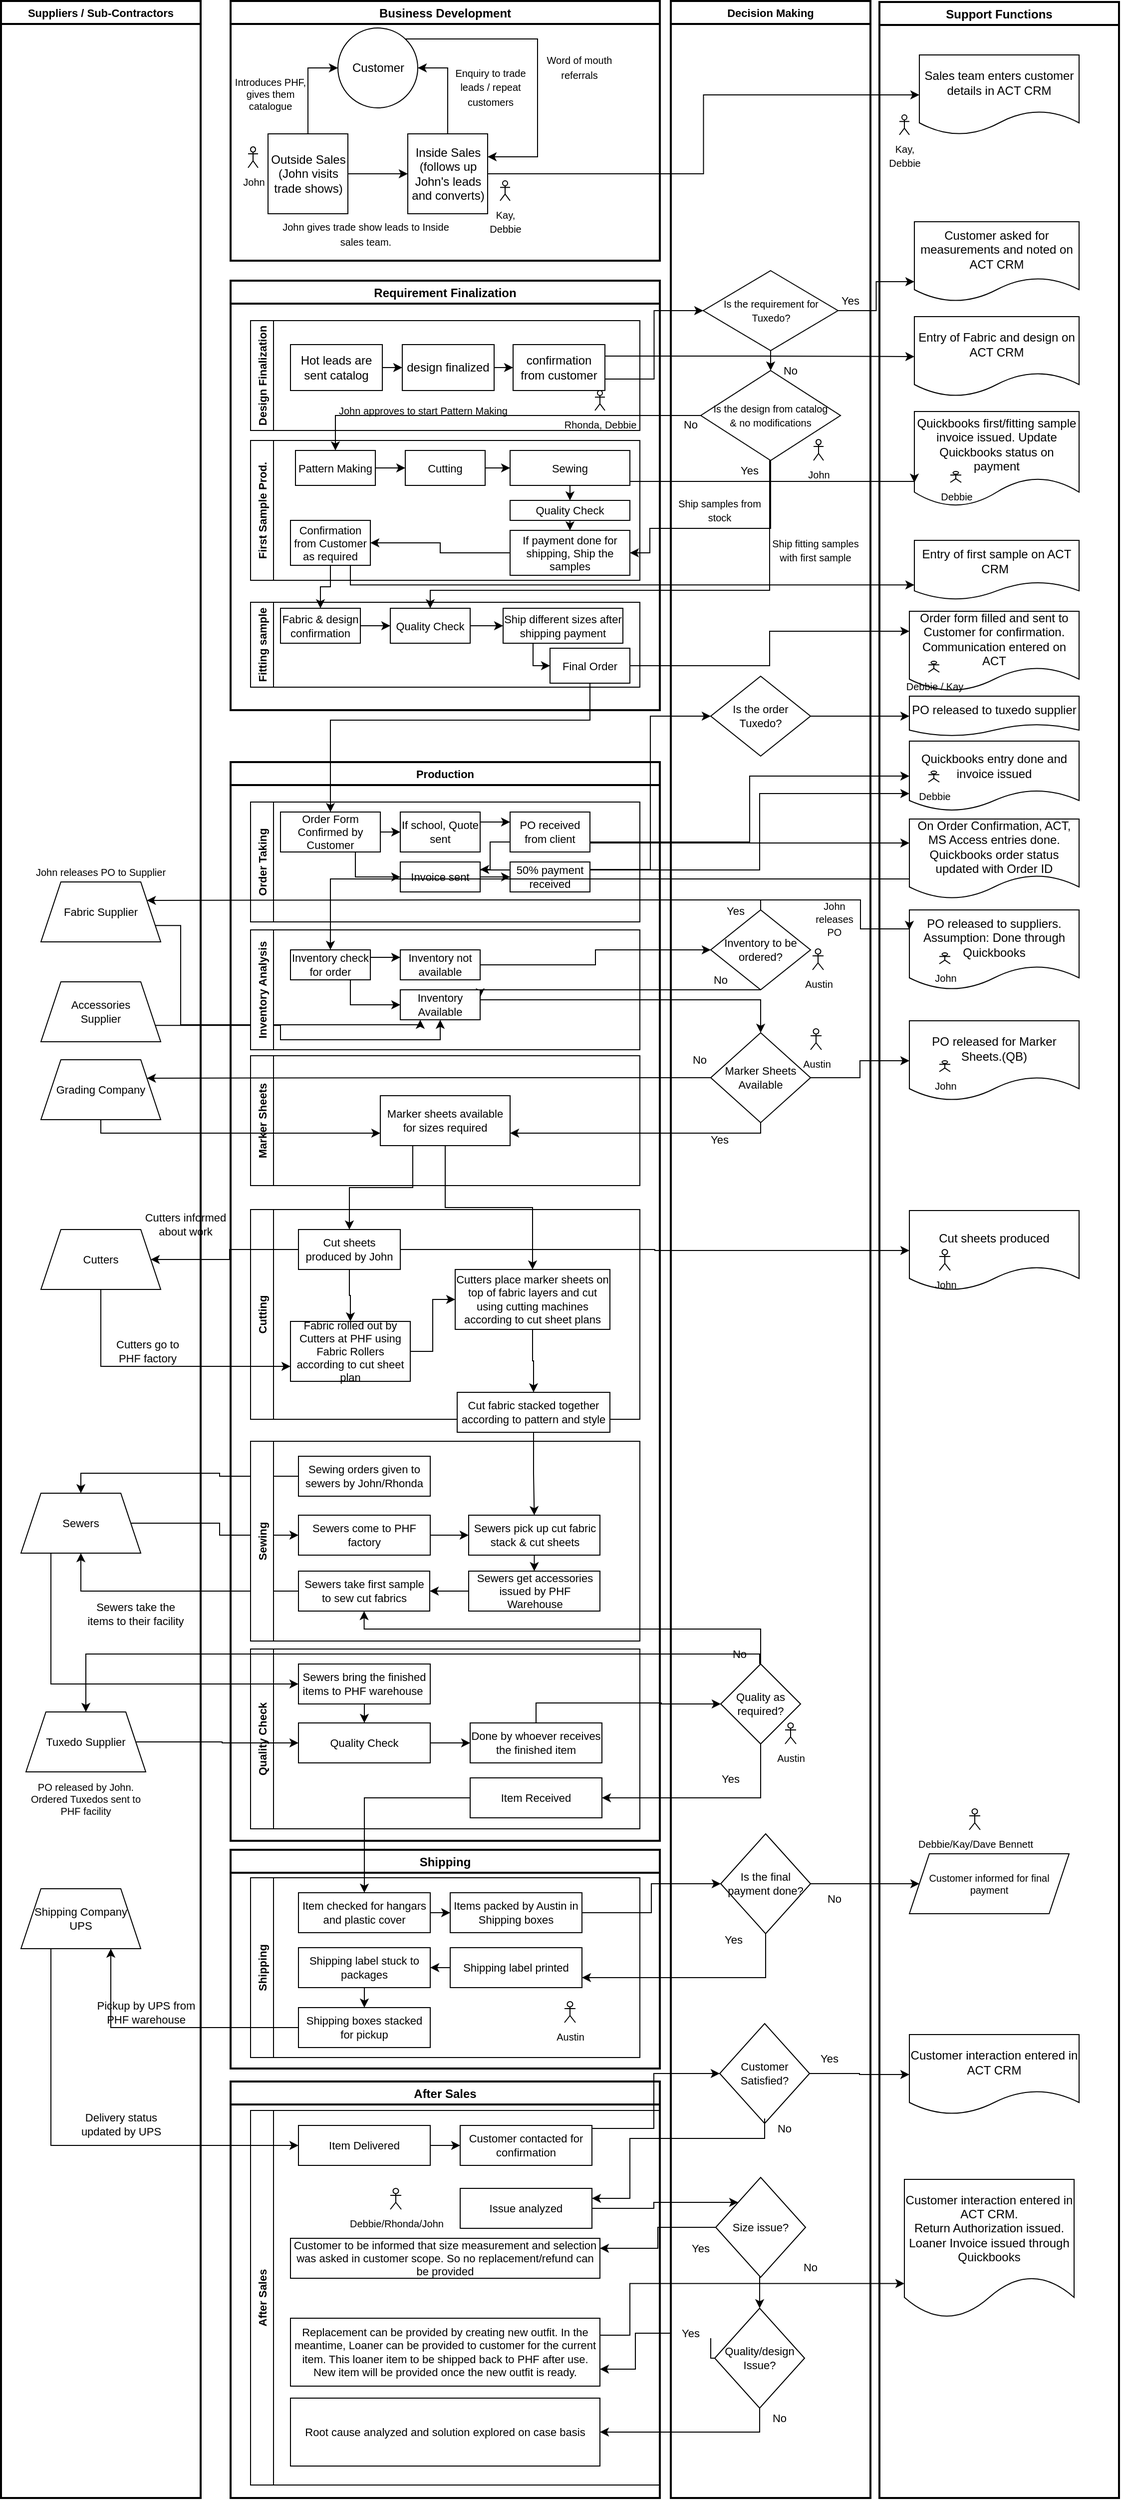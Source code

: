 <mxfile version="15.2.5" type="github" pages="2">
  <diagram id="3ws7TwF3U3amYZibEbVT" name="Page-1">
    <mxGraphModel dx="1830" dy="723" grid="1" gridSize="10" guides="1" tooltips="1" connect="1" arrows="1" fold="1" page="1" pageScale="1" pageWidth="827" pageHeight="1169" math="0" shadow="0">
      <root>
        <mxCell id="0" />
        <mxCell id="1" parent="0" />
        <mxCell id="Ys0ninHCE1J-J9OSWRq_-210" value="Shipping" style="swimlane;horizontal=0;fontSize=11;startSize=23;flipV=1;" parent="1" vertex="1">
          <mxGeometry x="-110" y="2139" width="390" height="180" as="geometry" />
        </mxCell>
        <mxCell id="Ys0ninHCE1J-J9OSWRq_-217" style="edgeStyle=orthogonalEdgeStyle;rounded=0;orthogonalLoop=1;jettySize=auto;html=1;exitX=1;exitY=0.5;exitDx=0;exitDy=0;entryX=0;entryY=0.5;entryDx=0;entryDy=0;fontSize=11;" parent="Ys0ninHCE1J-J9OSWRq_-210" source="Ys0ninHCE1J-J9OSWRq_-212" target="Ys0ninHCE1J-J9OSWRq_-215" edge="1">
          <mxGeometry relative="1" as="geometry" />
        </mxCell>
        <mxCell id="Ys0ninHCE1J-J9OSWRq_-212" value="Item checked for hangars and plastic cover" style="rounded=0;whiteSpace=wrap;html=1;fontSize=11;" parent="Ys0ninHCE1J-J9OSWRq_-210" vertex="1">
          <mxGeometry x="48" y="15" width="132" height="40" as="geometry" />
        </mxCell>
        <mxCell id="Ys0ninHCE1J-J9OSWRq_-215" value="Items packed by Austin in Shipping boxes" style="rounded=0;whiteSpace=wrap;html=1;fontSize=11;" parent="Ys0ninHCE1J-J9OSWRq_-210" vertex="1">
          <mxGeometry x="200" y="15" width="132" height="40" as="geometry" />
        </mxCell>
        <mxCell id="Ys0ninHCE1J-J9OSWRq_-222" style="edgeStyle=orthogonalEdgeStyle;rounded=0;orthogonalLoop=1;jettySize=auto;html=1;exitX=0;exitY=0.5;exitDx=0;exitDy=0;entryX=1;entryY=0.5;entryDx=0;entryDy=0;fontSize=11;" parent="Ys0ninHCE1J-J9OSWRq_-210" source="Ys0ninHCE1J-J9OSWRq_-216" target="Ys0ninHCE1J-J9OSWRq_-219" edge="1">
          <mxGeometry relative="1" as="geometry" />
        </mxCell>
        <mxCell id="Ys0ninHCE1J-J9OSWRq_-216" value="Shipping label printed" style="rounded=0;whiteSpace=wrap;html=1;fontSize=11;" parent="Ys0ninHCE1J-J9OSWRq_-210" vertex="1">
          <mxGeometry x="200" y="70" width="132" height="40" as="geometry" />
        </mxCell>
        <mxCell id="Ys0ninHCE1J-J9OSWRq_-223" style="edgeStyle=orthogonalEdgeStyle;rounded=0;orthogonalLoop=1;jettySize=auto;html=1;exitX=0.5;exitY=1;exitDx=0;exitDy=0;entryX=0.5;entryY=0;entryDx=0;entryDy=0;fontSize=11;" parent="Ys0ninHCE1J-J9OSWRq_-210" source="Ys0ninHCE1J-J9OSWRq_-219" target="Ys0ninHCE1J-J9OSWRq_-220" edge="1">
          <mxGeometry relative="1" as="geometry" />
        </mxCell>
        <mxCell id="Ys0ninHCE1J-J9OSWRq_-219" value="Shipping label stuck to packages" style="rounded=0;whiteSpace=wrap;html=1;fontSize=11;" parent="Ys0ninHCE1J-J9OSWRq_-210" vertex="1">
          <mxGeometry x="48" y="70" width="132" height="40" as="geometry" />
        </mxCell>
        <mxCell id="Ys0ninHCE1J-J9OSWRq_-220" value="Shipping boxes stacked for pickup" style="rounded=0;whiteSpace=wrap;html=1;fontSize=11;" parent="Ys0ninHCE1J-J9OSWRq_-210" vertex="1">
          <mxGeometry x="48" y="130" width="132" height="40" as="geometry" />
        </mxCell>
        <mxCell id="ZFm_TPCWZuQmcXaNh_XT-2" value="After Sales" style="swimlane;strokeWidth=2;gradientColor=#ffffff;" parent="1" vertex="1">
          <mxGeometry x="-130" y="2343" width="430" height="417" as="geometry" />
        </mxCell>
        <mxCell id="Ys0ninHCE1J-J9OSWRq_-14" value="Business Development" style="swimlane;strokeWidth=2;" parent="1" vertex="1">
          <mxGeometry x="-130" y="260" width="430" height="260" as="geometry">
            <mxRectangle x="-130" y="260" width="130" height="23" as="alternateBounds" />
          </mxGeometry>
        </mxCell>
        <mxCell id="si4J1eO5tpDbfRMuDnGj-18" value="Inside Sales&lt;br&gt;(follows up John&#39;s leads and converts)" style="whiteSpace=wrap;html=1;aspect=fixed;" parent="Ys0ninHCE1J-J9OSWRq_-14" vertex="1">
          <mxGeometry x="177.5" y="133" width="80" height="80" as="geometry" />
        </mxCell>
        <mxCell id="Ys0ninHCE1J-J9OSWRq_-9" style="edgeStyle=orthogonalEdgeStyle;rounded=0;orthogonalLoop=1;jettySize=auto;html=1;exitX=1;exitY=0;exitDx=0;exitDy=0;entryX=1;entryY=0.25;entryDx=0;entryDy=0;" parent="Ys0ninHCE1J-J9OSWRq_-14" edge="1">
          <mxGeometry relative="1" as="geometry">
            <mxPoint x="175.784" y="41.716" as="sourcePoint" />
            <mxPoint x="257.5" y="156" as="targetPoint" />
            <Array as="points">
              <mxPoint x="307.5" y="38" />
              <mxPoint x="307.5" y="156" />
            </Array>
          </mxGeometry>
        </mxCell>
        <mxCell id="si4J1eO5tpDbfRMuDnGj-19" value="Customer" style="ellipse;whiteSpace=wrap;html=1;aspect=fixed;" parent="Ys0ninHCE1J-J9OSWRq_-14" vertex="1">
          <mxGeometry x="107.5" y="27" width="80" height="80" as="geometry" />
        </mxCell>
        <mxCell id="Ys0ninHCE1J-J9OSWRq_-4" style="edgeStyle=orthogonalEdgeStyle;rounded=0;orthogonalLoop=1;jettySize=auto;html=1;exitX=0.5;exitY=0;exitDx=0;exitDy=0;entryX=1;entryY=0.5;entryDx=0;entryDy=0;" parent="Ys0ninHCE1J-J9OSWRq_-14" source="si4J1eO5tpDbfRMuDnGj-18" target="si4J1eO5tpDbfRMuDnGj-19" edge="1">
          <mxGeometry relative="1" as="geometry" />
        </mxCell>
        <mxCell id="Ys0ninHCE1J-J9OSWRq_-2" style="edgeStyle=orthogonalEdgeStyle;rounded=0;orthogonalLoop=1;jettySize=auto;html=1;exitX=0.5;exitY=0;exitDx=0;exitDy=0;entryX=0;entryY=0.5;entryDx=0;entryDy=0;" parent="Ys0ninHCE1J-J9OSWRq_-14" source="si4J1eO5tpDbfRMuDnGj-23" target="si4J1eO5tpDbfRMuDnGj-19" edge="1">
          <mxGeometry relative="1" as="geometry" />
        </mxCell>
        <mxCell id="Ys0ninHCE1J-J9OSWRq_-3" style="edgeStyle=orthogonalEdgeStyle;rounded=0;orthogonalLoop=1;jettySize=auto;html=1;exitX=1;exitY=0.5;exitDx=0;exitDy=0;entryX=0;entryY=0.5;entryDx=0;entryDy=0;" parent="Ys0ninHCE1J-J9OSWRq_-14" source="si4J1eO5tpDbfRMuDnGj-23" target="si4J1eO5tpDbfRMuDnGj-18" edge="1">
          <mxGeometry relative="1" as="geometry" />
        </mxCell>
        <mxCell id="si4J1eO5tpDbfRMuDnGj-23" value="Outside Sales&lt;br&gt;(John visits trade shows)" style="whiteSpace=wrap;html=1;aspect=fixed;" parent="Ys0ninHCE1J-J9OSWRq_-14" vertex="1">
          <mxGeometry x="37.5" y="133" width="80" height="80" as="geometry" />
        </mxCell>
        <mxCell id="si4J1eO5tpDbfRMuDnGj-28" value="&lt;font style=&quot;font-size: 10px&quot;&gt;John gives trade show leads to Inside sales team.&lt;br&gt;&lt;/font&gt;" style="text;html=1;strokeColor=none;fillColor=none;align=center;verticalAlign=middle;whiteSpace=wrap;rounded=0;" parent="Ys0ninHCE1J-J9OSWRq_-14" vertex="1">
          <mxGeometry x="47.5" y="223" width="175" height="20" as="geometry" />
        </mxCell>
        <mxCell id="si4J1eO5tpDbfRMuDnGj-31" value="&lt;font style=&quot;font-size: 10px&quot;&gt;John&lt;/font&gt;" style="shape=umlActor;verticalLabelPosition=bottom;verticalAlign=top;html=1;outlineConnect=0;" parent="Ys0ninHCE1J-J9OSWRq_-14" vertex="1">
          <mxGeometry x="17.5" y="146" width="10" height="21" as="geometry" />
        </mxCell>
        <mxCell id="Ys0ninHCE1J-J9OSWRq_-5" value="&lt;font style=&quot;font-size: 10px&quot;&gt;Enquiry to trade leads / repeat customers&lt;br&gt;&lt;/font&gt;" style="text;html=1;strokeColor=none;fillColor=none;align=center;verticalAlign=middle;whiteSpace=wrap;rounded=0;" parent="Ys0ninHCE1J-J9OSWRq_-14" vertex="1">
          <mxGeometry x="222.5" y="76" width="75" height="20" as="geometry" />
        </mxCell>
        <mxCell id="si4J1eO5tpDbfRMuDnGj-25" value="&lt;font style=&quot;font-size: 10px;&quot;&gt;Introduces PHF, gives them catalogue&lt;/font&gt;" style="text;html=1;strokeColor=none;fillColor=none;align=center;verticalAlign=middle;whiteSpace=wrap;rounded=0;fontSize=10;" parent="Ys0ninHCE1J-J9OSWRq_-14" vertex="1">
          <mxGeometry x="-5.5" y="83" width="90" height="20" as="geometry" />
        </mxCell>
        <mxCell id="Ys0ninHCE1J-J9OSWRq_-7" value="&lt;font style=&quot;font-size: 10px&quot;&gt;Word of mouth referrals&lt;br&gt;&lt;/font&gt;" style="text;html=1;strokeColor=none;fillColor=none;align=center;verticalAlign=middle;whiteSpace=wrap;rounded=0;" parent="Ys0ninHCE1J-J9OSWRq_-14" vertex="1">
          <mxGeometry x="297.5" y="56" width="102.5" height="20" as="geometry" />
        </mxCell>
        <mxCell id="puNE4wcWixHYIGOUJOf7-7" value="&lt;font style=&quot;font-size: 10px&quot;&gt;Kay,&lt;br&gt;Debbie&lt;/font&gt;" style="shape=umlActor;verticalLabelPosition=bottom;verticalAlign=top;html=1;outlineConnect=0;" vertex="1" parent="Ys0ninHCE1J-J9OSWRq_-14">
          <mxGeometry x="270" y="180" width="10" height="20" as="geometry" />
        </mxCell>
        <mxCell id="Ys0ninHCE1J-J9OSWRq_-15" value="Support Functions" style="swimlane;strokeWidth=2;" parent="1" vertex="1">
          <mxGeometry x="520" y="261" width="240" height="2499" as="geometry">
            <mxRectangle x="360" y="260" width="130" height="23" as="alternateBounds" />
          </mxGeometry>
        </mxCell>
        <mxCell id="Ys0ninHCE1J-J9OSWRq_-16" value="Sales team enters customer details in ACT CRM" style="shape=document;whiteSpace=wrap;html=1;boundedLbl=1;" parent="Ys0ninHCE1J-J9OSWRq_-15" vertex="1">
          <mxGeometry x="40" y="53" width="160" height="80" as="geometry" />
        </mxCell>
        <mxCell id="Ys0ninHCE1J-J9OSWRq_-55" value="Entry of Fabric and design on ACT CRM" style="shape=document;whiteSpace=wrap;html=1;boundedLbl=1;" parent="Ys0ninHCE1J-J9OSWRq_-15" vertex="1">
          <mxGeometry x="35" y="315" width="165" height="80" as="geometry" />
        </mxCell>
        <mxCell id="Ys0ninHCE1J-J9OSWRq_-58" value="Entry of first sample on ACT CRM&amp;nbsp;" style="shape=document;whiteSpace=wrap;html=1;boundedLbl=1;" parent="Ys0ninHCE1J-J9OSWRq_-15" vertex="1">
          <mxGeometry x="35" y="539" width="165" height="59.5" as="geometry" />
        </mxCell>
        <mxCell id="Ys0ninHCE1J-J9OSWRq_-60" value="Order form filled and sent to Customer for confirmation.&lt;br&gt;Communication entered on ACT" style="shape=document;whiteSpace=wrap;html=1;boundedLbl=1;" parent="Ys0ninHCE1J-J9OSWRq_-15" vertex="1">
          <mxGeometry x="30" y="610" width="170" height="80" as="geometry" />
        </mxCell>
        <mxCell id="Ys0ninHCE1J-J9OSWRq_-75" value="On Order Confirmation, ACT, MS Access entries done. Quickbooks order status updated with Order ID" style="shape=document;whiteSpace=wrap;html=1;boundedLbl=1;" parent="Ys0ninHCE1J-J9OSWRq_-15" vertex="1">
          <mxGeometry x="30" y="818" width="170" height="80" as="geometry" />
        </mxCell>
        <mxCell id="Ys0ninHCE1J-J9OSWRq_-97" value="Quickbooks entry done and invoice issued" style="shape=document;whiteSpace=wrap;html=1;boundedLbl=1;" parent="Ys0ninHCE1J-J9OSWRq_-15" vertex="1">
          <mxGeometry x="30" y="740" width="170" height="70" as="geometry" />
        </mxCell>
        <mxCell id="Ys0ninHCE1J-J9OSWRq_-125" value="PO released to suppliers. Assumption: Done through Quickbooks" style="shape=document;whiteSpace=wrap;html=1;boundedLbl=1;" parent="Ys0ninHCE1J-J9OSWRq_-15" vertex="1">
          <mxGeometry x="30" y="909" width="170" height="80" as="geometry" />
        </mxCell>
        <mxCell id="Ys0ninHCE1J-J9OSWRq_-147" value="PO released for Marker Sheets.(QB)" style="shape=document;whiteSpace=wrap;html=1;boundedLbl=1;" parent="Ys0ninHCE1J-J9OSWRq_-15" vertex="1">
          <mxGeometry x="30" y="1020" width="170" height="80" as="geometry" />
        </mxCell>
        <mxCell id="Ys0ninHCE1J-J9OSWRq_-164" value="Cut sheets produced" style="shape=document;whiteSpace=wrap;html=1;boundedLbl=1;" parent="Ys0ninHCE1J-J9OSWRq_-15" vertex="1">
          <mxGeometry x="30" y="1210" width="170" height="80" as="geometry" />
        </mxCell>
        <mxCell id="Ys0ninHCE1J-J9OSWRq_-248" value="Customer interaction entered in ACT CRM" style="shape=document;whiteSpace=wrap;html=1;boundedLbl=1;" parent="Ys0ninHCE1J-J9OSWRq_-15" vertex="1">
          <mxGeometry x="30" y="2035" width="170" height="80" as="geometry" />
        </mxCell>
        <mxCell id="si4J1eO5tpDbfRMuDnGj-29" value="&lt;font style=&quot;font-size: 10px&quot;&gt;Kay,&lt;br&gt;Debbie&lt;/font&gt;" style="shape=umlActor;verticalLabelPosition=bottom;verticalAlign=top;html=1;outlineConnect=0;" parent="Ys0ninHCE1J-J9OSWRq_-15" vertex="1">
          <mxGeometry x="20" y="113" width="10" height="20" as="geometry" />
        </mxCell>
        <mxCell id="Ys0ninHCE1J-J9OSWRq_-271" value="Quickbooks first/fitting sample invoice issued. Update Quickbooks status on payment" style="shape=document;whiteSpace=wrap;html=1;boundedLbl=1;" parent="Ys0ninHCE1J-J9OSWRq_-15" vertex="1">
          <mxGeometry x="35" y="410" width="165" height="95" as="geometry" />
        </mxCell>
        <mxCell id="Ys0ninHCE1J-J9OSWRq_-284" value="&lt;span style=&quot;font-size: 10px&quot;&gt;John&lt;/span&gt;" style="shape=umlActor;verticalLabelPosition=bottom;verticalAlign=top;html=1;outlineConnect=0;" parent="Ys0ninHCE1J-J9OSWRq_-15" vertex="1">
          <mxGeometry x="60" y="1060" width="11" height="11" as="geometry" />
        </mxCell>
        <mxCell id="Ys0ninHCE1J-J9OSWRq_-285" value="&lt;span style=&quot;font-size: 10px&quot;&gt;Debbie&lt;/span&gt;" style="shape=umlActor;verticalLabelPosition=bottom;verticalAlign=top;html=1;outlineConnect=0;" parent="Ys0ninHCE1J-J9OSWRq_-15" vertex="1">
          <mxGeometry x="49" y="770" width="11" height="11" as="geometry" />
        </mxCell>
        <mxCell id="Ys0ninHCE1J-J9OSWRq_-286" value="&lt;span style=&quot;font-size: 10px&quot;&gt;Debbie / Kay&lt;/span&gt;" style="shape=umlActor;verticalLabelPosition=bottom;verticalAlign=top;html=1;outlineConnect=0;" parent="Ys0ninHCE1J-J9OSWRq_-15" vertex="1">
          <mxGeometry x="49" y="660" width="11" height="11" as="geometry" />
        </mxCell>
        <mxCell id="Ys0ninHCE1J-J9OSWRq_-287" value="&lt;span style=&quot;font-size: 10px&quot;&gt;Debbie&lt;/span&gt;" style="shape=umlActor;verticalLabelPosition=bottom;verticalAlign=top;html=1;outlineConnect=0;" parent="Ys0ninHCE1J-J9OSWRq_-15" vertex="1">
          <mxGeometry x="71" y="470" width="11" height="11" as="geometry" />
        </mxCell>
        <mxCell id="Ys0ninHCE1J-J9OSWRq_-290" value="Customer informed for final payment" style="shape=parallelogram;perimeter=parallelogramPerimeter;whiteSpace=wrap;html=1;fixedSize=1;fontSize=10;" parent="Ys0ninHCE1J-J9OSWRq_-15" vertex="1">
          <mxGeometry x="30" y="1854" width="160" height="60" as="geometry" />
        </mxCell>
        <mxCell id="Ys0ninHCE1J-J9OSWRq_-297" value="Customer asked for measurements and noted on ACT CRM" style="shape=document;whiteSpace=wrap;html=1;boundedLbl=1;" parent="Ys0ninHCE1J-J9OSWRq_-15" vertex="1">
          <mxGeometry x="35" y="220" width="165" height="80" as="geometry" />
        </mxCell>
        <mxCell id="Ys0ninHCE1J-J9OSWRq_-304" value="PO released to tuxedo supplier" style="shape=document;whiteSpace=wrap;html=1;boundedLbl=1;" parent="Ys0ninHCE1J-J9OSWRq_-15" vertex="1">
          <mxGeometry x="30" y="695" width="170" height="40" as="geometry" />
        </mxCell>
        <mxCell id="ZFm_TPCWZuQmcXaNh_XT-3" value="Customer interaction entered in ACT CRM.&lt;br&gt;Return Authorization issued.&lt;br&gt;Loaner Invoice issued through Quickbooks" style="shape=document;whiteSpace=wrap;html=1;boundedLbl=1;" parent="Ys0ninHCE1J-J9OSWRq_-15" vertex="1">
          <mxGeometry x="25" y="2180" width="170" height="139" as="geometry" />
        </mxCell>
        <mxCell id="puNE4wcWixHYIGOUJOf7-4" value="&lt;span style=&quot;font-size: 10px&quot;&gt;Debbie/Kay/Dave Bennett&lt;/span&gt;" style="shape=umlActor;verticalLabelPosition=bottom;verticalAlign=top;html=1;outlineConnect=0;" vertex="1" parent="Ys0ninHCE1J-J9OSWRq_-15">
          <mxGeometry x="90" y="1809" width="11" height="21" as="geometry" />
        </mxCell>
        <mxCell id="puNE4wcWixHYIGOUJOf7-6" value="&lt;span style=&quot;font-size: 10px&quot;&gt;John&lt;/span&gt;" style="shape=umlActor;verticalLabelPosition=bottom;verticalAlign=top;html=1;outlineConnect=0;" vertex="1" parent="Ys0ninHCE1J-J9OSWRq_-15">
          <mxGeometry x="60" y="1249" width="11" height="21" as="geometry" />
        </mxCell>
        <mxCell id="Ys0ninHCE1J-J9OSWRq_-17" style="edgeStyle=orthogonalEdgeStyle;rounded=0;orthogonalLoop=1;jettySize=auto;html=1;exitX=1;exitY=0.5;exitDx=0;exitDy=0;entryX=0;entryY=0.5;entryDx=0;entryDy=0;" parent="1" source="si4J1eO5tpDbfRMuDnGj-18" target="Ys0ninHCE1J-J9OSWRq_-16" edge="1">
          <mxGeometry relative="1" as="geometry" />
        </mxCell>
        <mxCell id="Ys0ninHCE1J-J9OSWRq_-18" value="Requirement Finalization" style="swimlane;strokeWidth=2;" parent="1" vertex="1">
          <mxGeometry x="-130" y="540" width="430" height="430" as="geometry">
            <mxRectangle x="-130" y="540" width="180" height="23" as="alternateBounds" />
          </mxGeometry>
        </mxCell>
        <mxCell id="Ys0ninHCE1J-J9OSWRq_-36" value="Design Finalization" style="swimlane;horizontal=0;startSize=23;fontSize=11;" parent="Ys0ninHCE1J-J9OSWRq_-18" vertex="1">
          <mxGeometry x="20" y="40" width="390" height="110" as="geometry">
            <mxRectangle x="20" y="40" width="30" height="130" as="alternateBounds" />
          </mxGeometry>
        </mxCell>
        <mxCell id="Ys0ninHCE1J-J9OSWRq_-20" value="Hot leads are sent catalog" style="rounded=0;whiteSpace=wrap;html=1;" parent="Ys0ninHCE1J-J9OSWRq_-36" vertex="1">
          <mxGeometry x="40" y="24" width="92" height="46" as="geometry" />
        </mxCell>
        <mxCell id="Ys0ninHCE1J-J9OSWRq_-23" value="design finalized" style="rounded=0;whiteSpace=wrap;html=1;" parent="Ys0ninHCE1J-J9OSWRq_-36" vertex="1">
          <mxGeometry x="152" y="24" width="92" height="46" as="geometry" />
        </mxCell>
        <mxCell id="Ys0ninHCE1J-J9OSWRq_-25" value="confirmation from customer" style="rounded=0;whiteSpace=wrap;html=1;" parent="Ys0ninHCE1J-J9OSWRq_-36" vertex="1">
          <mxGeometry x="263" y="24" width="92" height="46" as="geometry" />
        </mxCell>
        <mxCell id="Ys0ninHCE1J-J9OSWRq_-24" style="edgeStyle=orthogonalEdgeStyle;rounded=0;orthogonalLoop=1;jettySize=auto;html=1;exitX=1;exitY=0.5;exitDx=0;exitDy=0;entryX=0;entryY=0.5;entryDx=0;entryDy=0;" parent="Ys0ninHCE1J-J9OSWRq_-36" source="Ys0ninHCE1J-J9OSWRq_-20" target="Ys0ninHCE1J-J9OSWRq_-23" edge="1">
          <mxGeometry relative="1" as="geometry" />
        </mxCell>
        <mxCell id="Ys0ninHCE1J-J9OSWRq_-26" style="edgeStyle=orthogonalEdgeStyle;rounded=0;orthogonalLoop=1;jettySize=auto;html=1;exitX=1;exitY=0.5;exitDx=0;exitDy=0;entryX=0;entryY=0.5;entryDx=0;entryDy=0;" parent="Ys0ninHCE1J-J9OSWRq_-36" source="Ys0ninHCE1J-J9OSWRq_-23" target="Ys0ninHCE1J-J9OSWRq_-25" edge="1">
          <mxGeometry relative="1" as="geometry" />
        </mxCell>
        <mxCell id="Ys0ninHCE1J-J9OSWRq_-48" value="&lt;font style=&quot;font-size: 10px&quot;&gt;John approves to start Pattern Making&lt;/font&gt;" style="text;html=1;strokeColor=none;fillColor=none;align=center;verticalAlign=middle;whiteSpace=wrap;rounded=0;fontSize=11;" parent="Ys0ninHCE1J-J9OSWRq_-36" vertex="1">
          <mxGeometry x="77" y="80" width="192" height="20" as="geometry" />
        </mxCell>
        <mxCell id="si4J1eO5tpDbfRMuDnGj-38" value="&lt;font style=&quot;font-size: 10px&quot;&gt;Rhonda, Debbie&lt;/font&gt;" style="shape=umlActor;verticalLabelPosition=bottom;verticalAlign=top;html=1;outlineConnect=0;" parent="Ys0ninHCE1J-J9OSWRq_-36" vertex="1">
          <mxGeometry x="345" y="70" width="10" height="20" as="geometry" />
        </mxCell>
        <mxCell id="Ys0ninHCE1J-J9OSWRq_-46" style="edgeStyle=orthogonalEdgeStyle;rounded=0;orthogonalLoop=1;jettySize=auto;html=1;exitX=0;exitY=0.5;exitDx=0;exitDy=0;entryX=1;entryY=0.5;entryDx=0;entryDy=0;fontSize=11;" parent="Ys0ninHCE1J-J9OSWRq_-18" source="Ys0ninHCE1J-J9OSWRq_-43" target="Ys0ninHCE1J-J9OSWRq_-44" edge="1">
          <mxGeometry relative="1" as="geometry" />
        </mxCell>
        <mxCell id="Ys0ninHCE1J-J9OSWRq_-43" value="If payment done for shipping, Ship the samples" style="rounded=0;whiteSpace=wrap;html=1;fontSize=11;" parent="Ys0ninHCE1J-J9OSWRq_-18" vertex="1">
          <mxGeometry x="280" y="250" width="120" height="45" as="geometry" />
        </mxCell>
        <mxCell id="GqHSPxry4RWdrC41Deae-7" style="edgeStyle=orthogonalEdgeStyle;rounded=0;orthogonalLoop=1;jettySize=auto;html=1;exitX=0.5;exitY=1;exitDx=0;exitDy=0;entryX=0.5;entryY=0;entryDx=0;entryDy=0;" parent="Ys0ninHCE1J-J9OSWRq_-18" source="Ys0ninHCE1J-J9OSWRq_-44" target="Ys0ninHCE1J-J9OSWRq_-50" edge="1">
          <mxGeometry relative="1" as="geometry" />
        </mxCell>
        <mxCell id="Ys0ninHCE1J-J9OSWRq_-44" value="Confirmation from Customer as required" style="rounded=0;whiteSpace=wrap;html=1;fontSize=11;" parent="Ys0ninHCE1J-J9OSWRq_-18" vertex="1">
          <mxGeometry x="60" y="240" width="80" height="45" as="geometry" />
        </mxCell>
        <mxCell id="Ys0ninHCE1J-J9OSWRq_-49" value="Fitting sample" style="swimlane;horizontal=0;startSize=23;fontSize=11;" parent="Ys0ninHCE1J-J9OSWRq_-18" vertex="1">
          <mxGeometry x="20" y="322" width="390" height="85" as="geometry">
            <mxRectangle x="-110" y="700" width="30" height="120" as="alternateBounds" />
          </mxGeometry>
        </mxCell>
        <mxCell id="GqHSPxry4RWdrC41Deae-10" style="edgeStyle=orthogonalEdgeStyle;rounded=0;orthogonalLoop=1;jettySize=auto;html=1;exitX=1;exitY=0.5;exitDx=0;exitDy=0;entryX=0;entryY=0.5;entryDx=0;entryDy=0;" parent="Ys0ninHCE1J-J9OSWRq_-49" source="Ys0ninHCE1J-J9OSWRq_-50" target="GqHSPxry4RWdrC41Deae-8" edge="1">
          <mxGeometry relative="1" as="geometry" />
        </mxCell>
        <mxCell id="Ys0ninHCE1J-J9OSWRq_-50" value="Fabric &amp;amp; design confirmation" style="rounded=0;whiteSpace=wrap;html=1;fontSize=11;" parent="Ys0ninHCE1J-J9OSWRq_-49" vertex="1">
          <mxGeometry x="30" y="6" width="80" height="35" as="geometry" />
        </mxCell>
        <mxCell id="Ys0ninHCE1J-J9OSWRq_-51" value="Ship different sizes after shipping payment" style="rounded=0;whiteSpace=wrap;html=1;fontSize=11;" parent="Ys0ninHCE1J-J9OSWRq_-49" vertex="1">
          <mxGeometry x="253" y="6" width="120" height="35" as="geometry" />
        </mxCell>
        <mxCell id="Ys0ninHCE1J-J9OSWRq_-52" value="Final Order" style="rounded=0;whiteSpace=wrap;html=1;fontSize=11;" parent="Ys0ninHCE1J-J9OSWRq_-49" vertex="1">
          <mxGeometry x="300" y="46" width="80" height="35" as="geometry" />
        </mxCell>
        <mxCell id="Ys0ninHCE1J-J9OSWRq_-54" style="edgeStyle=orthogonalEdgeStyle;rounded=0;orthogonalLoop=1;jettySize=auto;html=1;exitX=0.25;exitY=1;exitDx=0;exitDy=0;entryX=0;entryY=0.5;entryDx=0;entryDy=0;fontSize=11;" parent="Ys0ninHCE1J-J9OSWRq_-49" source="Ys0ninHCE1J-J9OSWRq_-51" target="Ys0ninHCE1J-J9OSWRq_-52" edge="1">
          <mxGeometry relative="1" as="geometry">
            <Array as="points">
              <mxPoint x="283" y="64" />
            </Array>
          </mxGeometry>
        </mxCell>
        <mxCell id="GqHSPxry4RWdrC41Deae-11" style="edgeStyle=orthogonalEdgeStyle;rounded=0;orthogonalLoop=1;jettySize=auto;html=1;exitX=1;exitY=0.5;exitDx=0;exitDy=0;entryX=0;entryY=0.5;entryDx=0;entryDy=0;" parent="Ys0ninHCE1J-J9OSWRq_-49" source="GqHSPxry4RWdrC41Deae-8" target="Ys0ninHCE1J-J9OSWRq_-51" edge="1">
          <mxGeometry relative="1" as="geometry" />
        </mxCell>
        <mxCell id="GqHSPxry4RWdrC41Deae-8" value="Quality Check" style="rounded=0;whiteSpace=wrap;html=1;fontSize=11;" parent="Ys0ninHCE1J-J9OSWRq_-49" vertex="1">
          <mxGeometry x="140" y="6" width="80" height="35" as="geometry" />
        </mxCell>
        <mxCell id="GqHSPxry4RWdrC41Deae-6" style="edgeStyle=orthogonalEdgeStyle;rounded=0;orthogonalLoop=1;jettySize=auto;html=1;exitX=0.5;exitY=1;exitDx=0;exitDy=0;entryX=0.5;entryY=0;entryDx=0;entryDy=0;" parent="Ys0ninHCE1J-J9OSWRq_-18" source="GqHSPxry4RWdrC41Deae-4" target="Ys0ninHCE1J-J9OSWRq_-43" edge="1">
          <mxGeometry relative="1" as="geometry" />
        </mxCell>
        <mxCell id="GqHSPxry4RWdrC41Deae-4" value="Quality Check" style="rounded=0;whiteSpace=wrap;html=1;fontSize=11;" parent="Ys0ninHCE1J-J9OSWRq_-18" vertex="1">
          <mxGeometry x="280" y="220" width="120" height="20" as="geometry" />
        </mxCell>
        <mxCell id="Ys0ninHCE1J-J9OSWRq_-28" value="First Sample Prod." style="swimlane;horizontal=0;startSize=23;fontSize=11;" parent="1" vertex="1">
          <mxGeometry x="-110" y="700" width="390" height="140" as="geometry">
            <mxRectangle x="-110" y="700" width="30" height="120" as="alternateBounds" />
          </mxGeometry>
        </mxCell>
        <mxCell id="Ys0ninHCE1J-J9OSWRq_-37" value="Pattern Making" style="rounded=0;whiteSpace=wrap;html=1;fontSize=11;" parent="Ys0ninHCE1J-J9OSWRq_-28" vertex="1">
          <mxGeometry x="45" y="10" width="80" height="35" as="geometry" />
        </mxCell>
        <mxCell id="Ys0ninHCE1J-J9OSWRq_-38" value="Cutting" style="rounded=0;whiteSpace=wrap;html=1;fontSize=11;" parent="Ys0ninHCE1J-J9OSWRq_-28" vertex="1">
          <mxGeometry x="155" y="10" width="80" height="35" as="geometry" />
        </mxCell>
        <mxCell id="Ys0ninHCE1J-J9OSWRq_-39" value="Sewing" style="rounded=0;whiteSpace=wrap;html=1;fontSize=11;" parent="Ys0ninHCE1J-J9OSWRq_-28" vertex="1">
          <mxGeometry x="260" y="10" width="120" height="35" as="geometry" />
        </mxCell>
        <mxCell id="Ys0ninHCE1J-J9OSWRq_-40" style="edgeStyle=orthogonalEdgeStyle;rounded=0;orthogonalLoop=1;jettySize=auto;html=1;exitX=1;exitY=0.5;exitDx=0;exitDy=0;entryX=0;entryY=0.5;entryDx=0;entryDy=0;fontSize=11;" parent="Ys0ninHCE1J-J9OSWRq_-28" source="Ys0ninHCE1J-J9OSWRq_-37" target="Ys0ninHCE1J-J9OSWRq_-38" edge="1">
          <mxGeometry relative="1" as="geometry" />
        </mxCell>
        <mxCell id="Ys0ninHCE1J-J9OSWRq_-41" style="edgeStyle=orthogonalEdgeStyle;rounded=0;orthogonalLoop=1;jettySize=auto;html=1;exitX=1;exitY=0.5;exitDx=0;exitDy=0;entryX=0;entryY=0.5;entryDx=0;entryDy=0;fontSize=11;" parent="Ys0ninHCE1J-J9OSWRq_-28" source="Ys0ninHCE1J-J9OSWRq_-38" target="Ys0ninHCE1J-J9OSWRq_-39" edge="1">
          <mxGeometry relative="1" as="geometry" />
        </mxCell>
        <mxCell id="Ys0ninHCE1J-J9OSWRq_-47" style="edgeStyle=orthogonalEdgeStyle;rounded=0;orthogonalLoop=1;jettySize=auto;html=1;exitX=0;exitY=0.5;exitDx=0;exitDy=0;entryX=0.5;entryY=0;entryDx=0;entryDy=0;fontSize=11;" parent="1" source="Ys0ninHCE1J-J9OSWRq_-63" target="Ys0ninHCE1J-J9OSWRq_-37" edge="1">
          <mxGeometry relative="1" as="geometry" />
        </mxCell>
        <mxCell id="Ys0ninHCE1J-J9OSWRq_-56" style="edgeStyle=orthogonalEdgeStyle;rounded=0;orthogonalLoop=1;jettySize=auto;html=1;exitX=1;exitY=0.25;exitDx=0;exitDy=0;fontSize=11;entryX=0;entryY=0.5;entryDx=0;entryDy=0;" parent="1" source="Ys0ninHCE1J-J9OSWRq_-25" target="Ys0ninHCE1J-J9OSWRq_-55" edge="1">
          <mxGeometry relative="1" as="geometry">
            <mxPoint x="380" y="627" as="targetPoint" />
          </mxGeometry>
        </mxCell>
        <mxCell id="Ys0ninHCE1J-J9OSWRq_-61" style="edgeStyle=orthogonalEdgeStyle;rounded=0;orthogonalLoop=1;jettySize=auto;html=1;exitX=1;exitY=0.5;exitDx=0;exitDy=0;entryX=0;entryY=0.25;entryDx=0;entryDy=0;fontSize=11;" parent="1" source="Ys0ninHCE1J-J9OSWRq_-52" target="Ys0ninHCE1J-J9OSWRq_-60" edge="1">
          <mxGeometry relative="1" as="geometry" />
        </mxCell>
        <mxCell id="Ys0ninHCE1J-J9OSWRq_-62" value="Decision Making" style="swimlane;fontSize=11;strokeWidth=2;" parent="1" vertex="1">
          <mxGeometry x="311" y="260" width="200" height="2500" as="geometry" />
        </mxCell>
        <mxCell id="Ys0ninHCE1J-J9OSWRq_-63" value="&lt;font style=&quot;font-size: 10px&quot;&gt;Is the design from catalog &lt;br&gt;&amp;amp; no modifications&lt;/font&gt;" style="rhombus;whiteSpace=wrap;html=1;fontSize=11;" parent="Ys0ninHCE1J-J9OSWRq_-62" vertex="1">
          <mxGeometry x="30" y="370" width="140" height="90" as="geometry" />
        </mxCell>
        <mxCell id="Ys0ninHCE1J-J9OSWRq_-65" value="No" style="text;html=1;strokeColor=none;fillColor=none;align=center;verticalAlign=middle;whiteSpace=wrap;rounded=0;fontSize=11;" parent="Ys0ninHCE1J-J9OSWRq_-62" vertex="1">
          <mxGeometry y="414" width="40" height="20" as="geometry" />
        </mxCell>
        <mxCell id="Ys0ninHCE1J-J9OSWRq_-68" value="&lt;font style=&quot;font-size: 10px&quot;&gt;Ship fitting samples with first sample&lt;/font&gt;" style="text;html=1;strokeColor=none;fillColor=none;align=center;verticalAlign=middle;whiteSpace=wrap;rounded=0;fontSize=11;" parent="Ys0ninHCE1J-J9OSWRq_-62" vertex="1">
          <mxGeometry x="100" y="540" width="90" height="20" as="geometry" />
        </mxCell>
        <mxCell id="Ys0ninHCE1J-J9OSWRq_-72" value="&lt;font style=&quot;font-size: 10px&quot;&gt;John&lt;/font&gt;" style="shape=umlActor;verticalLabelPosition=bottom;verticalAlign=top;html=1;outlineConnect=0;" parent="Ys0ninHCE1J-J9OSWRq_-62" vertex="1">
          <mxGeometry x="143" y="439" width="10" height="21" as="geometry" />
        </mxCell>
        <mxCell id="Ys0ninHCE1J-J9OSWRq_-111" value="Inventory to be ordered?" style="rhombus;whiteSpace=wrap;html=1;fontSize=11;" parent="Ys0ninHCE1J-J9OSWRq_-62" vertex="1">
          <mxGeometry x="40" y="910" width="100" height="80" as="geometry" />
        </mxCell>
        <mxCell id="Ys0ninHCE1J-J9OSWRq_-122" value="Yes" style="text;html=1;strokeColor=none;fillColor=none;align=center;verticalAlign=middle;whiteSpace=wrap;rounded=0;fontSize=11;" parent="Ys0ninHCE1J-J9OSWRq_-62" vertex="1">
          <mxGeometry x="45" y="901" width="40" height="20" as="geometry" />
        </mxCell>
        <mxCell id="Ys0ninHCE1J-J9OSWRq_-134" value="Marker Sheets Available" style="rhombus;whiteSpace=wrap;html=1;fontSize=11;" parent="Ys0ninHCE1J-J9OSWRq_-62" vertex="1">
          <mxGeometry x="40" y="1033" width="100" height="90" as="geometry" />
        </mxCell>
        <mxCell id="Ys0ninHCE1J-J9OSWRq_-141" value="No" style="text;html=1;strokeColor=none;fillColor=none;align=center;verticalAlign=middle;whiteSpace=wrap;rounded=0;fontSize=11;" parent="Ys0ninHCE1J-J9OSWRq_-62" vertex="1">
          <mxGeometry x="30" y="970" width="40" height="20" as="geometry" />
        </mxCell>
        <mxCell id="Ys0ninHCE1J-J9OSWRq_-142" value="No" style="text;html=1;strokeColor=none;fillColor=none;align=center;verticalAlign=middle;whiteSpace=wrap;rounded=0;fontSize=11;" parent="Ys0ninHCE1J-J9OSWRq_-62" vertex="1">
          <mxGeometry x="9" y="1050" width="40" height="20" as="geometry" />
        </mxCell>
        <mxCell id="Ys0ninHCE1J-J9OSWRq_-204" value="Quality as required?" style="rhombus;whiteSpace=wrap;html=1;fontSize=11;" parent="Ys0ninHCE1J-J9OSWRq_-62" vertex="1">
          <mxGeometry x="50" y="1665" width="80" height="80" as="geometry" />
        </mxCell>
        <mxCell id="Ys0ninHCE1J-J9OSWRq_-207" value="Yes" style="text;html=1;strokeColor=none;fillColor=none;align=center;verticalAlign=middle;whiteSpace=wrap;rounded=0;fontSize=11;" parent="Ys0ninHCE1J-J9OSWRq_-62" vertex="1">
          <mxGeometry x="40" y="1770" width="40" height="20" as="geometry" />
        </mxCell>
        <mxCell id="Ys0ninHCE1J-J9OSWRq_-208" value="No" style="text;html=1;strokeColor=none;fillColor=none;align=center;verticalAlign=middle;whiteSpace=wrap;rounded=0;fontSize=11;" parent="Ys0ninHCE1J-J9OSWRq_-62" vertex="1">
          <mxGeometry x="49" y="1645" width="40" height="20" as="geometry" />
        </mxCell>
        <mxCell id="Ys0ninHCE1J-J9OSWRq_-225" value="Is the final payment done?" style="rhombus;whiteSpace=wrap;html=1;fontSize=11;" parent="Ys0ninHCE1J-J9OSWRq_-62" vertex="1">
          <mxGeometry x="50" y="1835" width="90" height="100" as="geometry" />
        </mxCell>
        <mxCell id="Ys0ninHCE1J-J9OSWRq_-228" value="Yes" style="text;html=1;strokeColor=none;fillColor=none;align=center;verticalAlign=middle;whiteSpace=wrap;rounded=0;fontSize=11;" parent="Ys0ninHCE1J-J9OSWRq_-62" vertex="1">
          <mxGeometry x="43" y="1931" width="40" height="20" as="geometry" />
        </mxCell>
        <mxCell id="Ys0ninHCE1J-J9OSWRq_-245" value="Customer Satisfied?" style="rhombus;whiteSpace=wrap;html=1;fontSize=11;" parent="Ys0ninHCE1J-J9OSWRq_-62" vertex="1">
          <mxGeometry x="49" y="2025" width="90" height="100" as="geometry" />
        </mxCell>
        <mxCell id="Ys0ninHCE1J-J9OSWRq_-260" style="edgeStyle=orthogonalEdgeStyle;rounded=0;orthogonalLoop=1;jettySize=auto;html=1;exitX=0.5;exitY=1;exitDx=0;exitDy=0;entryX=0.5;entryY=0;entryDx=0;entryDy=0;fontSize=11;" parent="Ys0ninHCE1J-J9OSWRq_-62" source="Ys0ninHCE1J-J9OSWRq_-254" target="Ys0ninHCE1J-J9OSWRq_-259" edge="1">
          <mxGeometry relative="1" as="geometry" />
        </mxCell>
        <mxCell id="Ys0ninHCE1J-J9OSWRq_-254" value="Size issue?" style="rhombus;whiteSpace=wrap;html=1;fontSize=11;" parent="Ys0ninHCE1J-J9OSWRq_-62" vertex="1">
          <mxGeometry x="45" y="2179" width="90" height="100" as="geometry" />
        </mxCell>
        <mxCell id="Ys0ninHCE1J-J9OSWRq_-259" value="Quality/design Issue?" style="rhombus;whiteSpace=wrap;html=1;fontSize=11;" parent="Ys0ninHCE1J-J9OSWRq_-62" vertex="1">
          <mxGeometry x="44" y="2310" width="90" height="100" as="geometry" />
        </mxCell>
        <mxCell id="Ys0ninHCE1J-J9OSWRq_-281" value="&lt;span style=&quot;font-size: 10px&quot;&gt;Austin&lt;/span&gt;" style="shape=umlActor;verticalLabelPosition=bottom;verticalAlign=top;html=1;outlineConnect=0;" parent="Ys0ninHCE1J-J9OSWRq_-62" vertex="1">
          <mxGeometry x="140" y="1029" width="11" height="21" as="geometry" />
        </mxCell>
        <mxCell id="Ys0ninHCE1J-J9OSWRq_-282" value="&lt;span style=&quot;font-size: 10px&quot;&gt;Austin&lt;/span&gt;" style="shape=umlActor;verticalLabelPosition=bottom;verticalAlign=top;html=1;outlineConnect=0;" parent="Ys0ninHCE1J-J9OSWRq_-62" vertex="1">
          <mxGeometry x="142" y="949" width="11" height="21" as="geometry" />
        </mxCell>
        <mxCell id="Ys0ninHCE1J-J9OSWRq_-295" style="edgeStyle=orthogonalEdgeStyle;rounded=0;orthogonalLoop=1;jettySize=auto;html=1;exitX=0.5;exitY=1;exitDx=0;exitDy=0;entryX=0.5;entryY=0;entryDx=0;entryDy=0;fontSize=10;" parent="Ys0ninHCE1J-J9OSWRq_-62" source="Ys0ninHCE1J-J9OSWRq_-294" target="Ys0ninHCE1J-J9OSWRq_-63" edge="1">
          <mxGeometry relative="1" as="geometry" />
        </mxCell>
        <mxCell id="Ys0ninHCE1J-J9OSWRq_-294" value="&lt;span style=&quot;font-size: 10px&quot;&gt;Is the requirement for Tuxedo?&lt;/span&gt;" style="rhombus;whiteSpace=wrap;html=1;fontSize=11;" parent="Ys0ninHCE1J-J9OSWRq_-62" vertex="1">
          <mxGeometry x="32.5" y="270" width="135" height="80" as="geometry" />
        </mxCell>
        <mxCell id="Ys0ninHCE1J-J9OSWRq_-299" value="Yes" style="text;html=1;strokeColor=none;fillColor=none;align=center;verticalAlign=middle;whiteSpace=wrap;rounded=0;fontSize=11;" parent="Ys0ninHCE1J-J9OSWRq_-62" vertex="1">
          <mxGeometry x="160" y="290" width="40" height="20" as="geometry" />
        </mxCell>
        <mxCell id="Ys0ninHCE1J-J9OSWRq_-296" value="No" style="text;html=1;strokeColor=none;fillColor=none;align=center;verticalAlign=middle;whiteSpace=wrap;rounded=0;fontSize=11;" parent="Ys0ninHCE1J-J9OSWRq_-62" vertex="1">
          <mxGeometry x="100" y="360" width="40" height="20" as="geometry" />
        </mxCell>
        <mxCell id="Ys0ninHCE1J-J9OSWRq_-301" value="Is the order Tuxedo?" style="rhombus;whiteSpace=wrap;html=1;fontSize=11;" parent="Ys0ninHCE1J-J9OSWRq_-62" vertex="1">
          <mxGeometry x="40" y="676" width="100" height="80" as="geometry" />
        </mxCell>
        <mxCell id="Ys0ninHCE1J-J9OSWRq_-268" value="No" style="text;html=1;strokeColor=none;fillColor=none;align=center;verticalAlign=middle;whiteSpace=wrap;rounded=0;fontSize=11;" parent="Ys0ninHCE1J-J9OSWRq_-62" vertex="1">
          <mxGeometry x="89" y="2410" width="40" height="20" as="geometry" />
        </mxCell>
        <mxCell id="Ys0ninHCE1J-J9OSWRq_-258" value="Yes" style="text;html=1;strokeColor=none;fillColor=none;align=center;verticalAlign=middle;whiteSpace=wrap;rounded=0;fontSize=11;" parent="Ys0ninHCE1J-J9OSWRq_-62" vertex="1">
          <mxGeometry x="10" y="2240" width="40" height="20" as="geometry" />
        </mxCell>
        <mxCell id="Ys0ninHCE1J-J9OSWRq_-262" value="No" style="text;html=1;strokeColor=none;fillColor=none;align=center;verticalAlign=middle;whiteSpace=wrap;rounded=0;fontSize=11;" parent="Ys0ninHCE1J-J9OSWRq_-62" vertex="1">
          <mxGeometry x="120" y="2259" width="40" height="20" as="geometry" />
        </mxCell>
        <mxCell id="puNE4wcWixHYIGOUJOf7-1" value="&lt;span style=&quot;font-size: 10px&quot;&gt;Austin&lt;/span&gt;" style="shape=umlActor;verticalLabelPosition=bottom;verticalAlign=top;html=1;outlineConnect=0;" vertex="1" parent="Ys0ninHCE1J-J9OSWRq_-62">
          <mxGeometry x="114.5" y="1724" width="11" height="21" as="geometry" />
        </mxCell>
        <mxCell id="Ys0ninHCE1J-J9OSWRq_-64" style="edgeStyle=orthogonalEdgeStyle;rounded=0;orthogonalLoop=1;jettySize=auto;html=1;exitX=1;exitY=0.75;exitDx=0;exitDy=0;entryX=0;entryY=0.5;entryDx=0;entryDy=0;fontSize=11;" parent="1" source="Ys0ninHCE1J-J9OSWRq_-25" target="Ys0ninHCE1J-J9OSWRq_-294" edge="1">
          <mxGeometry relative="1" as="geometry" />
        </mxCell>
        <mxCell id="Ys0ninHCE1J-J9OSWRq_-66" style="edgeStyle=orthogonalEdgeStyle;rounded=0;orthogonalLoop=1;jettySize=auto;html=1;exitX=0.5;exitY=1;exitDx=0;exitDy=0;fontSize=11;entryX=1;entryY=0.5;entryDx=0;entryDy=0;" parent="1" source="Ys0ninHCE1J-J9OSWRq_-63" target="Ys0ninHCE1J-J9OSWRq_-43" edge="1">
          <mxGeometry relative="1" as="geometry">
            <mxPoint x="260" y="800" as="targetPoint" />
            <Array as="points">
              <mxPoint x="411" y="788" />
              <mxPoint x="290" y="788" />
            </Array>
          </mxGeometry>
        </mxCell>
        <mxCell id="Ys0ninHCE1J-J9OSWRq_-70" style="edgeStyle=orthogonalEdgeStyle;rounded=0;orthogonalLoop=1;jettySize=auto;html=1;exitX=1;exitY=0;exitDx=0;exitDy=0;fontSize=11;entryX=0.5;entryY=0;entryDx=0;entryDy=0;" parent="1" source="Ys0ninHCE1J-J9OSWRq_-67" target="GqHSPxry4RWdrC41Deae-8" edge="1">
          <mxGeometry relative="1" as="geometry">
            <mxPoint x="60" y="850" as="targetPoint" />
            <Array as="points">
              <mxPoint x="410" y="850" />
              <mxPoint x="70" y="850" />
            </Array>
          </mxGeometry>
        </mxCell>
        <mxCell id="Ys0ninHCE1J-J9OSWRq_-67" value="Yes" style="text;html=1;strokeColor=none;fillColor=none;align=center;verticalAlign=middle;whiteSpace=wrap;rounded=0;fontSize=11;" parent="1" vertex="1">
          <mxGeometry x="370" y="720" width="40" height="20" as="geometry" />
        </mxCell>
        <mxCell id="Ys0ninHCE1J-J9OSWRq_-71" value="&lt;font style=&quot;font-size: 10px&quot;&gt;Ship samples from stock&lt;/font&gt;" style="text;html=1;strokeColor=none;fillColor=none;align=center;verticalAlign=middle;whiteSpace=wrap;rounded=0;fontSize=11;" parent="1" vertex="1">
          <mxGeometry x="315" y="759.5" width="90" height="20" as="geometry" />
        </mxCell>
        <mxCell id="Ys0ninHCE1J-J9OSWRq_-96" style="edgeStyle=orthogonalEdgeStyle;rounded=0;orthogonalLoop=1;jettySize=auto;html=1;exitX=0.75;exitY=1;exitDx=0;exitDy=0;fontSize=11;entryX=0;entryY=0.75;entryDx=0;entryDy=0;" parent="1" source="Ys0ninHCE1J-J9OSWRq_-82" target="Ys0ninHCE1J-J9OSWRq_-97" edge="1">
          <mxGeometry relative="1" as="geometry">
            <mxPoint x="540.833" y="1080" as="targetPoint" />
            <Array as="points">
              <mxPoint x="100" y="1130" />
              <mxPoint x="400" y="1130" />
              <mxPoint x="400" y="1053" />
            </Array>
          </mxGeometry>
        </mxCell>
        <mxCell id="Ys0ninHCE1J-J9OSWRq_-98" style="edgeStyle=orthogonalEdgeStyle;rounded=0;orthogonalLoop=1;jettySize=auto;html=1;exitX=1;exitY=0.5;exitDx=0;exitDy=0;fontSize=11;entryX=0;entryY=0.25;entryDx=0;entryDy=0;" parent="1" edge="1">
          <mxGeometry relative="1" as="geometry">
            <mxPoint x="230" y="1108" as="sourcePoint" />
            <mxPoint x="550.0" y="1103" as="targetPoint" />
            <Array as="points">
              <mxPoint x="230" y="1103" />
            </Array>
          </mxGeometry>
        </mxCell>
        <mxCell id="Ys0ninHCE1J-J9OSWRq_-112" style="edgeStyle=orthogonalEdgeStyle;rounded=0;orthogonalLoop=1;jettySize=auto;html=1;exitX=1;exitY=0.5;exitDx=0;exitDy=0;entryX=0;entryY=0.5;entryDx=0;entryDy=0;fontSize=11;" parent="1" source="Ys0ninHCE1J-J9OSWRq_-106" target="Ys0ninHCE1J-J9OSWRq_-111" edge="1">
          <mxGeometry relative="1" as="geometry" />
        </mxCell>
        <mxCell id="Ys0ninHCE1J-J9OSWRq_-113" value="Suppliers / Sub-Contractors" style="swimlane;fontSize=11;strokeWidth=2;" parent="1" vertex="1">
          <mxGeometry x="-360" y="260" width="200" height="2500" as="geometry" />
        </mxCell>
        <mxCell id="Ys0ninHCE1J-J9OSWRq_-119" value="Fabric Supplier" style="shape=trapezoid;perimeter=trapezoidPerimeter;whiteSpace=wrap;html=1;fixedSize=1;fontSize=11;" parent="Ys0ninHCE1J-J9OSWRq_-113" vertex="1">
          <mxGeometry x="40" y="882" width="120" height="60" as="geometry" />
        </mxCell>
        <mxCell id="Ys0ninHCE1J-J9OSWRq_-120" value="Accessories&lt;br&gt;Supplier" style="shape=trapezoid;perimeter=trapezoidPerimeter;whiteSpace=wrap;html=1;fixedSize=1;fontSize=11;" parent="Ys0ninHCE1J-J9OSWRq_-113" vertex="1">
          <mxGeometry x="40" y="982" width="120" height="60" as="geometry" />
        </mxCell>
        <mxCell id="Ys0ninHCE1J-J9OSWRq_-137" value="Grading Company" style="shape=trapezoid;perimeter=trapezoidPerimeter;whiteSpace=wrap;html=1;fixedSize=1;fontSize=11;" parent="Ys0ninHCE1J-J9OSWRq_-113" vertex="1">
          <mxGeometry x="40" y="1060" width="120" height="60" as="geometry" />
        </mxCell>
        <mxCell id="Ys0ninHCE1J-J9OSWRq_-152" value="Cutters" style="shape=trapezoid;perimeter=trapezoidPerimeter;whiteSpace=wrap;html=1;fixedSize=1;fontSize=11;" parent="Ys0ninHCE1J-J9OSWRq_-113" vertex="1">
          <mxGeometry x="40" y="1230" width="120" height="60" as="geometry" />
        </mxCell>
        <mxCell id="Ys0ninHCE1J-J9OSWRq_-162" value="Cutters informed about work" style="text;html=1;strokeColor=none;fillColor=none;align=center;verticalAlign=middle;whiteSpace=wrap;rounded=0;fontSize=11;" parent="Ys0ninHCE1J-J9OSWRq_-113" vertex="1">
          <mxGeometry x="140" y="1200" width="90" height="50" as="geometry" />
        </mxCell>
        <mxCell id="Ys0ninHCE1J-J9OSWRq_-168" value="Sewers" style="shape=trapezoid;perimeter=trapezoidPerimeter;whiteSpace=wrap;html=1;fixedSize=1;fontSize=11;" parent="Ys0ninHCE1J-J9OSWRq_-113" vertex="1">
          <mxGeometry x="20" y="1494" width="120" height="60" as="geometry" />
        </mxCell>
        <mxCell id="Ys0ninHCE1J-J9OSWRq_-229" value="Shipping Company&lt;br&gt;UPS" style="shape=trapezoid;perimeter=trapezoidPerimeter;whiteSpace=wrap;html=1;fixedSize=1;fontSize=11;" parent="Ys0ninHCE1J-J9OSWRq_-113" vertex="1">
          <mxGeometry x="20" y="1890" width="120" height="60" as="geometry" />
        </mxCell>
        <mxCell id="Ys0ninHCE1J-J9OSWRq_-280" value="&lt;font style=&quot;font-size: 10px&quot;&gt;John releases PO to Supplier&lt;/font&gt;" style="text;html=1;strokeColor=none;fillColor=none;align=center;verticalAlign=middle;whiteSpace=wrap;rounded=0;fontSize=11;" parent="Ys0ninHCE1J-J9OSWRq_-113" vertex="1">
          <mxGeometry x="25" y="862" width="150" height="20" as="geometry" />
        </mxCell>
        <mxCell id="Ys0ninHCE1J-J9OSWRq_-306" value="Tuxedo Supplier" style="shape=trapezoid;perimeter=trapezoidPerimeter;whiteSpace=wrap;html=1;fixedSize=1;fontSize=11;" parent="Ys0ninHCE1J-J9OSWRq_-113" vertex="1">
          <mxGeometry x="25" y="1713" width="120" height="60" as="geometry" />
        </mxCell>
        <mxCell id="Ys0ninHCE1J-J9OSWRq_-308" value="PO released by John.&lt;br&gt;Ordered Tuxedos sent to PHF facility" style="text;html=1;strokeColor=none;fillColor=none;align=center;verticalAlign=middle;whiteSpace=wrap;rounded=0;fontSize=10;" parent="Ys0ninHCE1J-J9OSWRq_-113" vertex="1">
          <mxGeometry x="20" y="1780" width="130" height="40" as="geometry" />
        </mxCell>
        <mxCell id="Ys0ninHCE1J-J9OSWRq_-123" style="edgeStyle=orthogonalEdgeStyle;rounded=0;orthogonalLoop=1;jettySize=auto;html=1;exitX=1;exitY=0.75;exitDx=0;exitDy=0;entryX=0.25;entryY=1;entryDx=0;entryDy=0;fontSize=11;" parent="1" source="Ys0ninHCE1J-J9OSWRq_-119" target="Ys0ninHCE1J-J9OSWRq_-109" edge="1">
          <mxGeometry relative="1" as="geometry">
            <Array as="points">
              <mxPoint x="-180" y="1186" />
              <mxPoint x="-180" y="1285" />
              <mxPoint x="60" y="1285" />
            </Array>
          </mxGeometry>
        </mxCell>
        <mxCell id="Ys0ninHCE1J-J9OSWRq_-124" style="edgeStyle=orthogonalEdgeStyle;rounded=0;orthogonalLoop=1;jettySize=auto;html=1;exitX=1;exitY=0.75;exitDx=0;exitDy=0;entryX=0.5;entryY=1;entryDx=0;entryDy=0;fontSize=11;" parent="1" source="Ys0ninHCE1J-J9OSWRq_-120" target="Ys0ninHCE1J-J9OSWRq_-109" edge="1">
          <mxGeometry relative="1" as="geometry" />
        </mxCell>
        <mxCell id="Ys0ninHCE1J-J9OSWRq_-126" style="edgeStyle=orthogonalEdgeStyle;rounded=0;orthogonalLoop=1;jettySize=auto;html=1;exitX=0.5;exitY=0;exitDx=0;exitDy=0;entryX=0;entryY=0.25;entryDx=0;entryDy=0;fontSize=11;" parent="1" source="Ys0ninHCE1J-J9OSWRq_-111" target="Ys0ninHCE1J-J9OSWRq_-125" edge="1">
          <mxGeometry relative="1" as="geometry">
            <Array as="points">
              <mxPoint x="401" y="1160" />
              <mxPoint x="501" y="1160" />
              <mxPoint x="501" y="1189" />
            </Array>
          </mxGeometry>
        </mxCell>
        <mxCell id="Ys0ninHCE1J-J9OSWRq_-127" value="&lt;font style=&quot;font-size: 10px&quot;&gt;John releases PO&lt;/font&gt;" style="text;html=1;strokeColor=none;fillColor=none;align=center;verticalAlign=middle;whiteSpace=wrap;rounded=0;fontSize=11;" parent="1" vertex="1">
          <mxGeometry x="455" y="1169" width="40" height="20" as="geometry" />
        </mxCell>
        <mxCell id="Ys0ninHCE1J-J9OSWRq_-128" value="Marker Sheets" style="swimlane;horizontal=0;fontSize=11;" parent="1" vertex="1">
          <mxGeometry x="-110" y="1316" width="390" height="130" as="geometry" />
        </mxCell>
        <mxCell id="Ys0ninHCE1J-J9OSWRq_-135" style="edgeStyle=orthogonalEdgeStyle;rounded=0;orthogonalLoop=1;jettySize=auto;html=1;exitX=1;exitY=0.5;exitDx=0;exitDy=0;entryX=0.5;entryY=0;entryDx=0;entryDy=0;fontSize=11;" parent="1" source="Ys0ninHCE1J-J9OSWRq_-109" target="Ys0ninHCE1J-J9OSWRq_-134" edge="1">
          <mxGeometry relative="1" as="geometry">
            <Array as="points">
              <mxPoint x="120" y="1260" />
              <mxPoint x="401" y="1260" />
            </Array>
          </mxGeometry>
        </mxCell>
        <mxCell id="Ys0ninHCE1J-J9OSWRq_-139" style="edgeStyle=orthogonalEdgeStyle;rounded=0;orthogonalLoop=1;jettySize=auto;html=1;exitX=0;exitY=0.5;exitDx=0;exitDy=0;entryX=1;entryY=0.25;entryDx=0;entryDy=0;fontSize=11;" parent="1" source="Ys0ninHCE1J-J9OSWRq_-134" target="Ys0ninHCE1J-J9OSWRq_-137" edge="1">
          <mxGeometry relative="1" as="geometry" />
        </mxCell>
        <mxCell id="Ys0ninHCE1J-J9OSWRq_-140" style="edgeStyle=orthogonalEdgeStyle;rounded=0;orthogonalLoop=1;jettySize=auto;html=1;exitX=0.5;exitY=1;exitDx=0;exitDy=0;entryX=1;entryY=0.25;entryDx=0;entryDy=0;fontSize=11;" parent="1" source="Ys0ninHCE1J-J9OSWRq_-111" target="Ys0ninHCE1J-J9OSWRq_-109" edge="1">
          <mxGeometry relative="1" as="geometry">
            <Array as="points">
              <mxPoint x="120" y="1250" />
            </Array>
          </mxGeometry>
        </mxCell>
        <mxCell id="Ys0ninHCE1J-J9OSWRq_-143" style="edgeStyle=orthogonalEdgeStyle;rounded=0;orthogonalLoop=1;jettySize=auto;html=1;exitX=0.5;exitY=1;exitDx=0;exitDy=0;entryX=1;entryY=0.75;entryDx=0;entryDy=0;fontSize=11;" parent="1" source="Ys0ninHCE1J-J9OSWRq_-134" target="Ys0ninHCE1J-J9OSWRq_-131" edge="1">
          <mxGeometry relative="1" as="geometry">
            <Array as="points">
              <mxPoint x="401" y="1393" />
            </Array>
          </mxGeometry>
        </mxCell>
        <mxCell id="Ys0ninHCE1J-J9OSWRq_-144" value="Yes" style="text;html=1;strokeColor=none;fillColor=none;align=center;verticalAlign=middle;whiteSpace=wrap;rounded=0;fontSize=11;" parent="1" vertex="1">
          <mxGeometry x="340" y="1390" width="40" height="20" as="geometry" />
        </mxCell>
        <mxCell id="Ys0ninHCE1J-J9OSWRq_-146" style="edgeStyle=orthogonalEdgeStyle;rounded=0;orthogonalLoop=1;jettySize=auto;html=1;exitX=0.5;exitY=1;exitDx=0;exitDy=0;entryX=0;entryY=0.75;entryDx=0;entryDy=0;fontSize=11;" parent="1" source="Ys0ninHCE1J-J9OSWRq_-137" target="Ys0ninHCE1J-J9OSWRq_-131" edge="1">
          <mxGeometry relative="1" as="geometry">
            <Array as="points">
              <mxPoint x="-260" y="1393" />
            </Array>
          </mxGeometry>
        </mxCell>
        <mxCell id="Ys0ninHCE1J-J9OSWRq_-148" style="edgeStyle=orthogonalEdgeStyle;rounded=0;orthogonalLoop=1;jettySize=auto;html=1;exitX=1;exitY=0.5;exitDx=0;exitDy=0;entryX=0;entryY=0.5;entryDx=0;entryDy=0;fontSize=11;" parent="1" source="Ys0ninHCE1J-J9OSWRq_-134" target="Ys0ninHCE1J-J9OSWRq_-147" edge="1">
          <mxGeometry relative="1" as="geometry" />
        </mxCell>
        <mxCell id="Ys0ninHCE1J-J9OSWRq_-149" value="Cutting" style="swimlane;horizontal=0;fontSize=11;" parent="1" vertex="1">
          <mxGeometry x="-110" y="1470" width="390" height="210" as="geometry" />
        </mxCell>
        <mxCell id="Ys0ninHCE1J-J9OSWRq_-151" value="Cut sheets produced by John" style="rounded=0;whiteSpace=wrap;html=1;fontSize=11;" parent="Ys0ninHCE1J-J9OSWRq_-149" vertex="1">
          <mxGeometry x="48" y="20" width="102" height="40" as="geometry" />
        </mxCell>
        <mxCell id="Ys0ninHCE1J-J9OSWRq_-155" style="edgeStyle=orthogonalEdgeStyle;rounded=0;orthogonalLoop=1;jettySize=auto;html=1;exitX=0.5;exitY=1;exitDx=0;exitDy=0;entryX=0;entryY=0.75;entryDx=0;entryDy=0;fontSize=11;" parent="1" source="Ys0ninHCE1J-J9OSWRq_-152" target="Ys0ninHCE1J-J9OSWRq_-153" edge="1">
          <mxGeometry relative="1" as="geometry" />
        </mxCell>
        <mxCell id="Ys0ninHCE1J-J9OSWRq_-160" value="" style="edgeStyle=orthogonalEdgeStyle;rounded=0;orthogonalLoop=1;jettySize=auto;html=1;fontSize=11;" parent="1" source="Ys0ninHCE1J-J9OSWRq_-156" target="Ys0ninHCE1J-J9OSWRq_-159" edge="1">
          <mxGeometry relative="1" as="geometry" />
        </mxCell>
        <mxCell id="Ys0ninHCE1J-J9OSWRq_-156" value="Cutters place marker sheets on top of fabric layers and cut using cutting machines according to cut sheet plans" style="whiteSpace=wrap;html=1;rounded=0;fontSize=11;" parent="1" vertex="1">
          <mxGeometry x="95" y="1530" width="155" height="60" as="geometry" />
        </mxCell>
        <mxCell id="Ys0ninHCE1J-J9OSWRq_-157" value="" style="edgeStyle=orthogonalEdgeStyle;rounded=0;orthogonalLoop=1;jettySize=auto;html=1;fontSize=11;" parent="1" source="Ys0ninHCE1J-J9OSWRq_-153" target="Ys0ninHCE1J-J9OSWRq_-156" edge="1">
          <mxGeometry relative="1" as="geometry" />
        </mxCell>
        <mxCell id="Ys0ninHCE1J-J9OSWRq_-158" style="edgeStyle=orthogonalEdgeStyle;rounded=0;orthogonalLoop=1;jettySize=auto;html=1;exitX=0.5;exitY=1;exitDx=0;exitDy=0;entryX=0.5;entryY=0;entryDx=0;entryDy=0;fontSize=11;" parent="1" source="Ys0ninHCE1J-J9OSWRq_-131" target="Ys0ninHCE1J-J9OSWRq_-156" edge="1">
          <mxGeometry relative="1" as="geometry" />
        </mxCell>
        <mxCell id="Ys0ninHCE1J-J9OSWRq_-161" style="edgeStyle=orthogonalEdgeStyle;rounded=0;orthogonalLoop=1;jettySize=auto;html=1;exitX=0;exitY=0.5;exitDx=0;exitDy=0;entryX=1;entryY=0.5;entryDx=0;entryDy=0;fontSize=11;" parent="1" source="Ys0ninHCE1J-J9OSWRq_-151" target="Ys0ninHCE1J-J9OSWRq_-152" edge="1">
          <mxGeometry relative="1" as="geometry" />
        </mxCell>
        <mxCell id="Ys0ninHCE1J-J9OSWRq_-163" value="Cutters go to PHF factory" style="text;html=1;strokeColor=none;fillColor=none;align=center;verticalAlign=middle;whiteSpace=wrap;rounded=0;fontSize=11;" parent="1" vertex="1">
          <mxGeometry x="-258" y="1587" width="90" height="50" as="geometry" />
        </mxCell>
        <mxCell id="Ys0ninHCE1J-J9OSWRq_-165" style="edgeStyle=orthogonalEdgeStyle;rounded=0;orthogonalLoop=1;jettySize=auto;html=1;exitX=1;exitY=0.5;exitDx=0;exitDy=0;entryX=0;entryY=0.5;entryDx=0;entryDy=0;fontSize=11;" parent="1" source="Ys0ninHCE1J-J9OSWRq_-151" target="Ys0ninHCE1J-J9OSWRq_-164" edge="1">
          <mxGeometry relative="1" as="geometry" />
        </mxCell>
        <mxCell id="Ys0ninHCE1J-J9OSWRq_-169" style="edgeStyle=orthogonalEdgeStyle;rounded=0;orthogonalLoop=1;jettySize=auto;html=1;exitX=0;exitY=0.5;exitDx=0;exitDy=0;entryX=0.5;entryY=0;entryDx=0;entryDy=0;fontSize=11;" parent="1" source="Ys0ninHCE1J-J9OSWRq_-167" target="Ys0ninHCE1J-J9OSWRq_-168" edge="1">
          <mxGeometry relative="1" as="geometry" />
        </mxCell>
        <mxCell id="Ys0ninHCE1J-J9OSWRq_-171" style="edgeStyle=orthogonalEdgeStyle;rounded=0;orthogonalLoop=1;jettySize=auto;html=1;exitX=1;exitY=0.5;exitDx=0;exitDy=0;entryX=0;entryY=0.5;entryDx=0;entryDy=0;fontSize=11;" parent="1" source="Ys0ninHCE1J-J9OSWRq_-168" target="Ys0ninHCE1J-J9OSWRq_-170" edge="1">
          <mxGeometry relative="1" as="geometry" />
        </mxCell>
        <mxCell id="Ys0ninHCE1J-J9OSWRq_-186" value="Quality Check" style="swimlane;horizontal=0;fontSize=11;startSize=23;" parent="1" vertex="1">
          <mxGeometry x="-110" y="1910" width="390" height="180" as="geometry" />
        </mxCell>
        <mxCell id="Ys0ninHCE1J-J9OSWRq_-198" style="edgeStyle=orthogonalEdgeStyle;rounded=0;orthogonalLoop=1;jettySize=auto;html=1;exitX=0.5;exitY=1;exitDx=0;exitDy=0;entryX=0.5;entryY=0;entryDx=0;entryDy=0;fontSize=11;" parent="Ys0ninHCE1J-J9OSWRq_-186" source="Ys0ninHCE1J-J9OSWRq_-187" target="Ys0ninHCE1J-J9OSWRq_-189" edge="1">
          <mxGeometry relative="1" as="geometry" />
        </mxCell>
        <mxCell id="Ys0ninHCE1J-J9OSWRq_-187" value="Sewers bring the finished items to PHF warehouse&amp;nbsp;" style="rounded=0;whiteSpace=wrap;html=1;fontSize=11;" parent="Ys0ninHCE1J-J9OSWRq_-186" vertex="1">
          <mxGeometry x="48" y="15" width="132" height="40" as="geometry" />
        </mxCell>
        <mxCell id="Ys0ninHCE1J-J9OSWRq_-189" value="Quality Check" style="rounded=0;whiteSpace=wrap;html=1;fontSize=11;" parent="Ys0ninHCE1J-J9OSWRq_-186" vertex="1">
          <mxGeometry x="48" y="74" width="132" height="40" as="geometry" />
        </mxCell>
        <mxCell id="Ys0ninHCE1J-J9OSWRq_-195" style="edgeStyle=orthogonalEdgeStyle;rounded=0;orthogonalLoop=1;jettySize=auto;html=1;exitX=0;exitY=0.5;exitDx=0;exitDy=0;entryX=0.5;entryY=1;entryDx=0;entryDy=0;fontSize=11;" parent="1" source="Ys0ninHCE1J-J9OSWRq_-184" target="Ys0ninHCE1J-J9OSWRq_-168" edge="1">
          <mxGeometry relative="1" as="geometry" />
        </mxCell>
        <mxCell id="Ys0ninHCE1J-J9OSWRq_-196" value="Sewers take the items to their facility" style="text;html=1;strokeColor=none;fillColor=none;align=center;verticalAlign=middle;whiteSpace=wrap;rounded=0;fontSize=11;" parent="1" vertex="1">
          <mxGeometry x="-280" y="1850" width="110" height="50" as="geometry" />
        </mxCell>
        <mxCell id="Ys0ninHCE1J-J9OSWRq_-197" style="edgeStyle=orthogonalEdgeStyle;rounded=0;orthogonalLoop=1;jettySize=auto;html=1;exitX=0.25;exitY=1;exitDx=0;exitDy=0;entryX=0;entryY=0.5;entryDx=0;entryDy=0;fontSize=11;" parent="1" source="Ys0ninHCE1J-J9OSWRq_-168" target="Ys0ninHCE1J-J9OSWRq_-187" edge="1">
          <mxGeometry relative="1" as="geometry" />
        </mxCell>
        <mxCell id="Ys0ninHCE1J-J9OSWRq_-205" style="edgeStyle=orthogonalEdgeStyle;rounded=0;orthogonalLoop=1;jettySize=auto;html=1;exitX=0.5;exitY=1;exitDx=0;exitDy=0;entryX=1;entryY=0.5;entryDx=0;entryDy=0;fontSize=11;" parent="1" source="Ys0ninHCE1J-J9OSWRq_-204" target="Ys0ninHCE1J-J9OSWRq_-202" edge="1">
          <mxGeometry relative="1" as="geometry" />
        </mxCell>
        <mxCell id="Ys0ninHCE1J-J9OSWRq_-206" style="edgeStyle=orthogonalEdgeStyle;rounded=0;orthogonalLoop=1;jettySize=auto;html=1;exitX=0.5;exitY=0;exitDx=0;exitDy=0;entryX=0.5;entryY=1;entryDx=0;entryDy=0;fontSize=11;" parent="1" source="Ys0ninHCE1J-J9OSWRq_-204" target="Ys0ninHCE1J-J9OSWRq_-184" edge="1">
          <mxGeometry relative="1" as="geometry">
            <Array as="points">
              <mxPoint x="401" y="1890" />
              <mxPoint x="4" y="1890" />
            </Array>
          </mxGeometry>
        </mxCell>
        <mxCell id="Ys0ninHCE1J-J9OSWRq_-209" style="edgeStyle=orthogonalEdgeStyle;rounded=0;orthogonalLoop=1;jettySize=auto;html=1;exitX=0.5;exitY=0;exitDx=0;exitDy=0;entryX=0;entryY=0.5;entryDx=0;entryDy=0;fontSize=11;" parent="1" source="Ys0ninHCE1J-J9OSWRq_-201" target="Ys0ninHCE1J-J9OSWRq_-204" edge="1">
          <mxGeometry relative="1" as="geometry" />
        </mxCell>
        <mxCell id="Ys0ninHCE1J-J9OSWRq_-226" style="edgeStyle=orthogonalEdgeStyle;rounded=0;orthogonalLoop=1;jettySize=auto;html=1;exitX=1;exitY=0.5;exitDx=0;exitDy=0;entryX=0;entryY=0.5;entryDx=0;entryDy=0;fontSize=11;" parent="1" source="Ys0ninHCE1J-J9OSWRq_-215" target="Ys0ninHCE1J-J9OSWRq_-225" edge="1">
          <mxGeometry relative="1" as="geometry" />
        </mxCell>
        <mxCell id="Ys0ninHCE1J-J9OSWRq_-230" style="edgeStyle=orthogonalEdgeStyle;rounded=0;orthogonalLoop=1;jettySize=auto;html=1;exitX=0;exitY=0.5;exitDx=0;exitDy=0;entryX=0.75;entryY=1;entryDx=0;entryDy=0;fontSize=11;" parent="1" source="Ys0ninHCE1J-J9OSWRq_-220" target="Ys0ninHCE1J-J9OSWRq_-229" edge="1">
          <mxGeometry relative="1" as="geometry" />
        </mxCell>
        <mxCell id="Ys0ninHCE1J-J9OSWRq_-231" value="Pickup by UPS from PHF warehouse" style="text;html=1;strokeColor=none;fillColor=none;align=center;verticalAlign=middle;whiteSpace=wrap;rounded=0;fontSize=11;" parent="1" vertex="1">
          <mxGeometry x="-267.5" y="2264" width="105" height="20" as="geometry" />
        </mxCell>
        <mxCell id="Ys0ninHCE1J-J9OSWRq_-232" value="After Sales" style="swimlane;horizontal=0;fontSize=11;startSize=23;" parent="1" vertex="1">
          <mxGeometry x="-110" y="2372" width="410" height="375" as="geometry" />
        </mxCell>
        <mxCell id="Ys0ninHCE1J-J9OSWRq_-234" value="Item Delivered" style="rounded=0;whiteSpace=wrap;html=1;fontSize=11;" parent="Ys0ninHCE1J-J9OSWRq_-232" vertex="1">
          <mxGeometry x="48" y="15" width="132" height="40" as="geometry" />
        </mxCell>
        <mxCell id="Ys0ninHCE1J-J9OSWRq_-236" style="edgeStyle=orthogonalEdgeStyle;rounded=0;orthogonalLoop=1;jettySize=auto;html=1;exitX=0;exitY=0.5;exitDx=0;exitDy=0;entryX=1;entryY=0.5;entryDx=0;entryDy=0;fontSize=11;" parent="Ys0ninHCE1J-J9OSWRq_-232" edge="1">
          <mxGeometry relative="1" as="geometry">
            <mxPoint x="200" y="90" as="sourcePoint" />
          </mxGeometry>
        </mxCell>
        <mxCell id="Ys0ninHCE1J-J9OSWRq_-238" style="edgeStyle=orthogonalEdgeStyle;rounded=0;orthogonalLoop=1;jettySize=auto;html=1;exitX=0.5;exitY=1;exitDx=0;exitDy=0;entryX=0.5;entryY=0;entryDx=0;entryDy=0;fontSize=11;" parent="Ys0ninHCE1J-J9OSWRq_-232" edge="1">
          <mxGeometry relative="1" as="geometry">
            <mxPoint x="114.0" y="130" as="targetPoint" />
          </mxGeometry>
        </mxCell>
        <mxCell id="Ys0ninHCE1J-J9OSWRq_-240" style="edgeStyle=orthogonalEdgeStyle;rounded=0;orthogonalLoop=1;jettySize=auto;html=1;exitX=1;exitY=0.5;exitDx=0;exitDy=0;entryX=0;entryY=0.5;entryDx=0;entryDy=0;fontSize=11;" parent="Ys0ninHCE1J-J9OSWRq_-232" edge="1">
          <mxGeometry relative="1" as="geometry">
            <mxPoint x="180" y="150" as="sourcePoint" />
          </mxGeometry>
        </mxCell>
        <mxCell id="Ys0ninHCE1J-J9OSWRq_-266" value="Root cause analyzed and solution explored on case basis" style="rounded=0;whiteSpace=wrap;html=1;fontSize=11;" parent="Ys0ninHCE1J-J9OSWRq_-232" vertex="1">
          <mxGeometry x="40" y="288" width="310" height="68" as="geometry" />
        </mxCell>
        <mxCell id="Ys0ninHCE1J-J9OSWRq_-263" value="Replacement can be provided by creating new outfit. In the meantime, Loaner can be provided to customer for the current item. This loaner item to be shipped back to PHF after use. New item will be provided once the new outfit is ready." style="rounded=0;whiteSpace=wrap;html=1;fontSize=11;" parent="Ys0ninHCE1J-J9OSWRq_-232" vertex="1">
          <mxGeometry x="40" y="208" width="310" height="68" as="geometry" />
        </mxCell>
        <mxCell id="Ys0ninHCE1J-J9OSWRq_-256" value="Customer to be informed that size measurement and selection was asked in customer scope. So no replacement/refund can be provided" style="rounded=0;whiteSpace=wrap;html=1;fontSize=11;" parent="Ys0ninHCE1J-J9OSWRq_-232" vertex="1">
          <mxGeometry x="40" y="128" width="310" height="40" as="geometry" />
        </mxCell>
        <mxCell id="Ys0ninHCE1J-J9OSWRq_-235" value="Customer contacted for confirmation" style="rounded=0;whiteSpace=wrap;html=1;fontSize=11;" parent="Ys0ninHCE1J-J9OSWRq_-232" vertex="1">
          <mxGeometry x="210" y="15" width="132" height="40" as="geometry" />
        </mxCell>
        <mxCell id="Ys0ninHCE1J-J9OSWRq_-233" style="edgeStyle=orthogonalEdgeStyle;rounded=0;orthogonalLoop=1;jettySize=auto;html=1;exitX=1;exitY=0.5;exitDx=0;exitDy=0;entryX=0;entryY=0.5;entryDx=0;entryDy=0;fontSize=11;" parent="Ys0ninHCE1J-J9OSWRq_-232" source="Ys0ninHCE1J-J9OSWRq_-234" target="Ys0ninHCE1J-J9OSWRq_-235" edge="1">
          <mxGeometry relative="1" as="geometry" />
        </mxCell>
        <mxCell id="Ys0ninHCE1J-J9OSWRq_-73" value="Production" style="swimlane;fontSize=11;gradientColor=#ffffff;strokeWidth=2;" parent="Ys0ninHCE1J-J9OSWRq_-232" vertex="1">
          <mxGeometry x="-20" y="-1350" width="430" height="1080" as="geometry">
            <mxRectangle x="-130" y="990" width="90" height="23" as="alternateBounds" />
          </mxGeometry>
        </mxCell>
        <mxCell id="Ys0ninHCE1J-J9OSWRq_-166" value="Sewing" style="swimlane;horizontal=0;fontSize=11;startSize=23;" parent="Ys0ninHCE1J-J9OSWRq_-73" vertex="1">
          <mxGeometry x="20" y="680" width="390" height="200" as="geometry" />
        </mxCell>
        <mxCell id="Ys0ninHCE1J-J9OSWRq_-167" value="Sewing orders given to sewers by John/Rhonda" style="rounded=0;whiteSpace=wrap;html=1;fontSize=11;" parent="Ys0ninHCE1J-J9OSWRq_-166" vertex="1">
          <mxGeometry x="48" y="15" width="132" height="40" as="geometry" />
        </mxCell>
        <mxCell id="Ys0ninHCE1J-J9OSWRq_-174" style="edgeStyle=orthogonalEdgeStyle;rounded=0;orthogonalLoop=1;jettySize=auto;html=1;exitX=1;exitY=0.5;exitDx=0;exitDy=0;entryX=0;entryY=0.5;entryDx=0;entryDy=0;fontSize=11;" parent="Ys0ninHCE1J-J9OSWRq_-166" source="Ys0ninHCE1J-J9OSWRq_-170" target="Ys0ninHCE1J-J9OSWRq_-172" edge="1">
          <mxGeometry relative="1" as="geometry" />
        </mxCell>
        <mxCell id="Ys0ninHCE1J-J9OSWRq_-170" value="Sewers come to PHF factory" style="rounded=0;whiteSpace=wrap;html=1;fontSize=11;" parent="Ys0ninHCE1J-J9OSWRq_-166" vertex="1">
          <mxGeometry x="48" y="74" width="132" height="40" as="geometry" />
        </mxCell>
        <mxCell id="Ys0ninHCE1J-J9OSWRq_-176" style="edgeStyle=orthogonalEdgeStyle;rounded=0;orthogonalLoop=1;jettySize=auto;html=1;exitX=0.5;exitY=1;exitDx=0;exitDy=0;entryX=0.5;entryY=0;entryDx=0;entryDy=0;fontSize=11;" parent="Ys0ninHCE1J-J9OSWRq_-166" source="Ys0ninHCE1J-J9OSWRq_-172" target="Ys0ninHCE1J-J9OSWRq_-175" edge="1">
          <mxGeometry relative="1" as="geometry" />
        </mxCell>
        <mxCell id="Ys0ninHCE1J-J9OSWRq_-172" value="Sewers pick up cut fabric stack &amp;amp; cut sheets" style="rounded=0;whiteSpace=wrap;html=1;fontSize=11;" parent="Ys0ninHCE1J-J9OSWRq_-166" vertex="1">
          <mxGeometry x="218.5" y="74" width="131.5" height="40" as="geometry" />
        </mxCell>
        <mxCell id="Ys0ninHCE1J-J9OSWRq_-185" style="edgeStyle=orthogonalEdgeStyle;rounded=0;orthogonalLoop=1;jettySize=auto;html=1;exitX=0;exitY=0.5;exitDx=0;exitDy=0;entryX=1;entryY=0.5;entryDx=0;entryDy=0;fontSize=11;" parent="Ys0ninHCE1J-J9OSWRq_-166" source="Ys0ninHCE1J-J9OSWRq_-175" target="Ys0ninHCE1J-J9OSWRq_-184" edge="1">
          <mxGeometry relative="1" as="geometry" />
        </mxCell>
        <mxCell id="Ys0ninHCE1J-J9OSWRq_-175" value="Sewers get accessories issued by PHF Warehouse" style="rounded=0;whiteSpace=wrap;html=1;fontSize=11;" parent="Ys0ninHCE1J-J9OSWRq_-166" vertex="1">
          <mxGeometry x="218.5" y="130" width="131.5" height="40" as="geometry" />
        </mxCell>
        <mxCell id="Ys0ninHCE1J-J9OSWRq_-184" value="Sewers take first sample to sew cut fabrics" style="rounded=0;whiteSpace=wrap;html=1;fontSize=11;" parent="Ys0ninHCE1J-J9OSWRq_-166" vertex="1">
          <mxGeometry x="48" y="130" width="131.5" height="40" as="geometry" />
        </mxCell>
        <mxCell id="Ys0ninHCE1J-J9OSWRq_-74" value="Order Taking" style="swimlane;horizontal=0;fontSize=11;" parent="Ys0ninHCE1J-J9OSWRq_-73" vertex="1">
          <mxGeometry x="20" y="40" width="390" height="120" as="geometry" />
        </mxCell>
        <mxCell id="Ys0ninHCE1J-J9OSWRq_-84" style="edgeStyle=orthogonalEdgeStyle;rounded=0;orthogonalLoop=1;jettySize=auto;html=1;exitX=0.75;exitY=1;exitDx=0;exitDy=0;entryX=0;entryY=0.5;entryDx=0;entryDy=0;fontSize=11;" parent="Ys0ninHCE1J-J9OSWRq_-74" source="Ys0ninHCE1J-J9OSWRq_-76" target="Ys0ninHCE1J-J9OSWRq_-82" edge="1">
          <mxGeometry relative="1" as="geometry" />
        </mxCell>
        <mxCell id="Ys0ninHCE1J-J9OSWRq_-274" style="edgeStyle=orthogonalEdgeStyle;rounded=0;orthogonalLoop=1;jettySize=auto;html=1;exitX=1;exitY=0.5;exitDx=0;exitDy=0;entryX=0;entryY=0.5;entryDx=0;entryDy=0;fontSize=10;" parent="Ys0ninHCE1J-J9OSWRq_-74" source="Ys0ninHCE1J-J9OSWRq_-76" target="Ys0ninHCE1J-J9OSWRq_-77" edge="1">
          <mxGeometry relative="1" as="geometry" />
        </mxCell>
        <mxCell id="Ys0ninHCE1J-J9OSWRq_-76" value="Order Form Confirmed by Customer" style="rounded=0;whiteSpace=wrap;html=1;fontSize=11;" parent="Ys0ninHCE1J-J9OSWRq_-74" vertex="1">
          <mxGeometry x="30" y="10" width="100" height="40" as="geometry" />
        </mxCell>
        <mxCell id="Ys0ninHCE1J-J9OSWRq_-85" style="edgeStyle=orthogonalEdgeStyle;rounded=0;orthogonalLoop=1;jettySize=auto;html=1;exitX=1;exitY=0.25;exitDx=0;exitDy=0;entryX=0;entryY=0.25;entryDx=0;entryDy=0;fontSize=11;" parent="Ys0ninHCE1J-J9OSWRq_-74" source="Ys0ninHCE1J-J9OSWRq_-77" target="Ys0ninHCE1J-J9OSWRq_-81" edge="1">
          <mxGeometry relative="1" as="geometry" />
        </mxCell>
        <mxCell id="Ys0ninHCE1J-J9OSWRq_-77" value="If school, Quote sent" style="rounded=0;whiteSpace=wrap;html=1;fontSize=11;" parent="Ys0ninHCE1J-J9OSWRq_-74" vertex="1">
          <mxGeometry x="150" y="10" width="80" height="40" as="geometry" />
        </mxCell>
        <mxCell id="Ys0ninHCE1J-J9OSWRq_-275" style="edgeStyle=orthogonalEdgeStyle;rounded=0;orthogonalLoop=1;jettySize=auto;html=1;exitX=0;exitY=0.75;exitDx=0;exitDy=0;entryX=1;entryY=0.25;entryDx=0;entryDy=0;fontSize=10;" parent="Ys0ninHCE1J-J9OSWRq_-74" source="Ys0ninHCE1J-J9OSWRq_-81" target="Ys0ninHCE1J-J9OSWRq_-82" edge="1">
          <mxGeometry relative="1" as="geometry" />
        </mxCell>
        <mxCell id="Ys0ninHCE1J-J9OSWRq_-81" value="PO received from client" style="rounded=0;whiteSpace=wrap;html=1;fontSize=11;" parent="Ys0ninHCE1J-J9OSWRq_-74" vertex="1">
          <mxGeometry x="260" y="10" width="80" height="40" as="geometry" />
        </mxCell>
        <mxCell id="Ys0ninHCE1J-J9OSWRq_-95" style="edgeStyle=orthogonalEdgeStyle;rounded=0;orthogonalLoop=1;jettySize=auto;html=1;exitX=1;exitY=0.5;exitDx=0;exitDy=0;entryX=0;entryY=0.5;entryDx=0;entryDy=0;fontSize=11;" parent="Ys0ninHCE1J-J9OSWRq_-74" source="Ys0ninHCE1J-J9OSWRq_-82" target="Ys0ninHCE1J-J9OSWRq_-94" edge="1">
          <mxGeometry relative="1" as="geometry" />
        </mxCell>
        <mxCell id="Ys0ninHCE1J-J9OSWRq_-82" value="Invoice sent" style="rounded=0;whiteSpace=wrap;html=1;fontSize=11;" parent="Ys0ninHCE1J-J9OSWRq_-74" vertex="1">
          <mxGeometry x="150" y="60" width="80" height="30" as="geometry" />
        </mxCell>
        <mxCell id="Ys0ninHCE1J-J9OSWRq_-94" value="50% payment received" style="rounded=0;whiteSpace=wrap;html=1;fontSize=11;" parent="Ys0ninHCE1J-J9OSWRq_-74" vertex="1">
          <mxGeometry x="260" y="60" width="80" height="30" as="geometry" />
        </mxCell>
        <mxCell id="Ys0ninHCE1J-J9OSWRq_-101" value="Inventory Analysis" style="swimlane;horizontal=0;fontSize=11;" parent="Ys0ninHCE1J-J9OSWRq_-73" vertex="1">
          <mxGeometry x="20" y="168" width="390" height="120" as="geometry" />
        </mxCell>
        <mxCell id="Ys0ninHCE1J-J9OSWRq_-102" style="edgeStyle=orthogonalEdgeStyle;rounded=0;orthogonalLoop=1;jettySize=auto;html=1;exitX=1;exitY=0.25;exitDx=0;exitDy=0;entryX=0;entryY=0.25;entryDx=0;entryDy=0;fontSize=11;" parent="Ys0ninHCE1J-J9OSWRq_-101" source="Ys0ninHCE1J-J9OSWRq_-104" target="Ys0ninHCE1J-J9OSWRq_-106" edge="1">
          <mxGeometry relative="1" as="geometry" />
        </mxCell>
        <mxCell id="Ys0ninHCE1J-J9OSWRq_-103" style="edgeStyle=orthogonalEdgeStyle;rounded=0;orthogonalLoop=1;jettySize=auto;html=1;exitX=0.75;exitY=1;exitDx=0;exitDy=0;entryX=0;entryY=0.5;entryDx=0;entryDy=0;fontSize=11;" parent="Ys0ninHCE1J-J9OSWRq_-101" source="Ys0ninHCE1J-J9OSWRq_-104" target="Ys0ninHCE1J-J9OSWRq_-109" edge="1">
          <mxGeometry relative="1" as="geometry" />
        </mxCell>
        <mxCell id="Ys0ninHCE1J-J9OSWRq_-104" value="Inventory check for order" style="rounded=0;whiteSpace=wrap;html=1;fontSize=11;" parent="Ys0ninHCE1J-J9OSWRq_-101" vertex="1">
          <mxGeometry x="40" y="20" width="80" height="30" as="geometry" />
        </mxCell>
        <mxCell id="Ys0ninHCE1J-J9OSWRq_-106" value="Inventory not available" style="rounded=0;whiteSpace=wrap;html=1;fontSize=11;" parent="Ys0ninHCE1J-J9OSWRq_-101" vertex="1">
          <mxGeometry x="150" y="20" width="80" height="30" as="geometry" />
        </mxCell>
        <mxCell id="Ys0ninHCE1J-J9OSWRq_-109" value="Inventory Available" style="rounded=0;whiteSpace=wrap;html=1;fontSize=11;" parent="Ys0ninHCE1J-J9OSWRq_-101" vertex="1">
          <mxGeometry x="150" y="60" width="80" height="30" as="geometry" />
        </mxCell>
        <mxCell id="Ys0ninHCE1J-J9OSWRq_-131" value="Marker sheets available for sizes required" style="rounded=0;whiteSpace=wrap;html=1;fontSize=11;" parent="Ys0ninHCE1J-J9OSWRq_-73" vertex="1">
          <mxGeometry x="150" y="334" width="130" height="50" as="geometry" />
        </mxCell>
        <mxCell id="Ys0ninHCE1J-J9OSWRq_-153" value="Fabric rolled out by Cutters at PHF using Fabric Rollers according to cut sheet plan" style="whiteSpace=wrap;html=1;rounded=0;fontSize=11;" parent="Ys0ninHCE1J-J9OSWRq_-73" vertex="1">
          <mxGeometry x="60" y="560" width="120" height="60" as="geometry" />
        </mxCell>
        <mxCell id="Ys0ninHCE1J-J9OSWRq_-173" style="edgeStyle=orthogonalEdgeStyle;rounded=0;orthogonalLoop=1;jettySize=auto;html=1;exitX=0.5;exitY=1;exitDx=0;exitDy=0;entryX=0.5;entryY=0;entryDx=0;entryDy=0;fontSize=11;" parent="Ys0ninHCE1J-J9OSWRq_-73" source="Ys0ninHCE1J-J9OSWRq_-159" target="Ys0ninHCE1J-J9OSWRq_-172" edge="1">
          <mxGeometry relative="1" as="geometry" />
        </mxCell>
        <mxCell id="Ys0ninHCE1J-J9OSWRq_-159" value="Cut fabric stacked together according to pattern and style" style="whiteSpace=wrap;html=1;rounded=0;fontSize=11;" parent="Ys0ninHCE1J-J9OSWRq_-73" vertex="1">
          <mxGeometry x="227" y="631" width="153" height="40" as="geometry" />
        </mxCell>
        <mxCell id="Ys0ninHCE1J-J9OSWRq_-201" value="Done by whoever receives the finished item" style="rounded=0;whiteSpace=wrap;html=1;fontSize=11;" parent="Ys0ninHCE1J-J9OSWRq_-73" vertex="1">
          <mxGeometry x="240" y="962" width="132" height="40" as="geometry" />
        </mxCell>
        <mxCell id="Ys0ninHCE1J-J9OSWRq_-202" value="Item Received" style="rounded=0;whiteSpace=wrap;html=1;fontSize=11;" parent="Ys0ninHCE1J-J9OSWRq_-73" vertex="1">
          <mxGeometry x="240" y="1017" width="132" height="40" as="geometry" />
        </mxCell>
        <mxCell id="Ys0ninHCE1J-J9OSWRq_-251" value="Issue analyzed" style="rounded=0;whiteSpace=wrap;html=1;fontSize=11;" parent="Ys0ninHCE1J-J9OSWRq_-232" vertex="1">
          <mxGeometry x="210" y="78" width="132" height="40" as="geometry" />
        </mxCell>
        <mxCell id="puNE4wcWixHYIGOUJOf7-3" value="&lt;span style=&quot;font-size: 10px&quot;&gt;Debbie/Rhonda/John&lt;/span&gt;" style="shape=umlActor;verticalLabelPosition=bottom;verticalAlign=top;html=1;outlineConnect=0;" vertex="1" parent="Ys0ninHCE1J-J9OSWRq_-232">
          <mxGeometry x="140" y="78" width="11" height="21" as="geometry" />
        </mxCell>
        <mxCell id="Ys0ninHCE1J-J9OSWRq_-243" style="edgeStyle=orthogonalEdgeStyle;rounded=0;orthogonalLoop=1;jettySize=auto;html=1;exitX=0.25;exitY=1;exitDx=0;exitDy=0;entryX=0;entryY=0.5;entryDx=0;entryDy=0;fontSize=11;" parent="1" source="Ys0ninHCE1J-J9OSWRq_-229" target="Ys0ninHCE1J-J9OSWRq_-234" edge="1">
          <mxGeometry relative="1" as="geometry" />
        </mxCell>
        <mxCell id="Ys0ninHCE1J-J9OSWRq_-244" value="Delivery status updated by UPS" style="text;html=1;strokeColor=none;fillColor=none;align=center;verticalAlign=middle;whiteSpace=wrap;rounded=0;fontSize=11;" parent="1" vertex="1">
          <mxGeometry x="-292" y="2376" width="105" height="20" as="geometry" />
        </mxCell>
        <mxCell id="Ys0ninHCE1J-J9OSWRq_-246" style="edgeStyle=orthogonalEdgeStyle;rounded=0;orthogonalLoop=1;jettySize=auto;html=1;exitX=1;exitY=0.5;exitDx=0;exitDy=0;entryX=0;entryY=0.5;entryDx=0;entryDy=0;fontSize=11;" parent="1" source="Ys0ninHCE1J-J9OSWRq_-235" target="Ys0ninHCE1J-J9OSWRq_-245" edge="1">
          <mxGeometry relative="1" as="geometry">
            <Array as="points">
              <mxPoint x="232" y="2390" />
              <mxPoint x="294" y="2390" />
              <mxPoint x="294" y="2335" />
            </Array>
          </mxGeometry>
        </mxCell>
        <mxCell id="Ys0ninHCE1J-J9OSWRq_-249" style="edgeStyle=orthogonalEdgeStyle;rounded=0;orthogonalLoop=1;jettySize=auto;html=1;exitX=1;exitY=0.5;exitDx=0;exitDy=0;fontSize=11;" parent="1" source="Ys0ninHCE1J-J9OSWRq_-245" target="Ys0ninHCE1J-J9OSWRq_-248" edge="1">
          <mxGeometry relative="1" as="geometry" />
        </mxCell>
        <mxCell id="Ys0ninHCE1J-J9OSWRq_-250" value="Yes" style="text;html=1;strokeColor=none;fillColor=none;align=center;verticalAlign=middle;whiteSpace=wrap;rounded=0;fontSize=11;" parent="1" vertex="1">
          <mxGeometry x="450" y="2310" width="40" height="20" as="geometry" />
        </mxCell>
        <mxCell id="Ys0ninHCE1J-J9OSWRq_-257" style="edgeStyle=orthogonalEdgeStyle;rounded=0;orthogonalLoop=1;jettySize=auto;html=1;exitX=0;exitY=0.5;exitDx=0;exitDy=0;entryX=1;entryY=0.25;entryDx=0;entryDy=0;fontSize=11;" parent="1" source="Ys0ninHCE1J-J9OSWRq_-254" target="Ys0ninHCE1J-J9OSWRq_-256" edge="1">
          <mxGeometry relative="1" as="geometry" />
        </mxCell>
        <mxCell id="ZFm_TPCWZuQmcXaNh_XT-13" style="edgeStyle=orthogonalEdgeStyle;rounded=0;orthogonalLoop=1;jettySize=auto;html=1;exitX=0;exitY=0;exitDx=0;exitDy=0;entryX=1;entryY=0.25;entryDx=0;entryDy=0;" parent="1" source="Ys0ninHCE1J-J9OSWRq_-261" target="Ys0ninHCE1J-J9OSWRq_-251" edge="1">
          <mxGeometry relative="1" as="geometry">
            <Array as="points">
              <mxPoint x="405" y="2400" />
              <mxPoint x="270" y="2400" />
              <mxPoint x="270" y="2460" />
            </Array>
          </mxGeometry>
        </mxCell>
        <mxCell id="Ys0ninHCE1J-J9OSWRq_-261" value="No" style="text;html=1;strokeColor=none;fillColor=none;align=center;verticalAlign=middle;whiteSpace=wrap;rounded=0;fontSize=11;" parent="1" vertex="1">
          <mxGeometry x="405" y="2380" width="40" height="20" as="geometry" />
        </mxCell>
        <mxCell id="Ys0ninHCE1J-J9OSWRq_-264" style="edgeStyle=orthogonalEdgeStyle;rounded=0;orthogonalLoop=1;jettySize=auto;html=1;exitX=0;exitY=0.5;exitDx=0;exitDy=0;entryX=1;entryY=0.75;entryDx=0;entryDy=0;fontSize=11;startArrow=none;" parent="1" source="Ys0ninHCE1J-J9OSWRq_-265" target="Ys0ninHCE1J-J9OSWRq_-263" edge="1">
          <mxGeometry relative="1" as="geometry" />
        </mxCell>
        <mxCell id="Ys0ninHCE1J-J9OSWRq_-267" style="edgeStyle=orthogonalEdgeStyle;rounded=0;orthogonalLoop=1;jettySize=auto;html=1;exitX=0.5;exitY=1;exitDx=0;exitDy=0;entryX=1;entryY=0.5;entryDx=0;entryDy=0;fontSize=11;" parent="1" source="Ys0ninHCE1J-J9OSWRq_-259" target="Ys0ninHCE1J-J9OSWRq_-266" edge="1">
          <mxGeometry relative="1" as="geometry" />
        </mxCell>
        <mxCell id="Ys0ninHCE1J-J9OSWRq_-272" style="edgeStyle=orthogonalEdgeStyle;rounded=0;orthogonalLoop=1;jettySize=auto;html=1;exitX=1;exitY=0.5;exitDx=0;exitDy=0;entryX=0;entryY=0.75;entryDx=0;entryDy=0;fontSize=10;" parent="1" source="Ys0ninHCE1J-J9OSWRq_-39" target="Ys0ninHCE1J-J9OSWRq_-271" edge="1">
          <mxGeometry relative="1" as="geometry">
            <Array as="points">
              <mxPoint x="270" y="741" />
            </Array>
          </mxGeometry>
        </mxCell>
        <mxCell id="Ys0ninHCE1J-J9OSWRq_-276" style="edgeStyle=orthogonalEdgeStyle;rounded=0;orthogonalLoop=1;jettySize=auto;html=1;exitX=0;exitY=0.75;exitDx=0;exitDy=0;entryX=0.5;entryY=0;entryDx=0;entryDy=0;fontSize=10;" parent="1" source="Ys0ninHCE1J-J9OSWRq_-75" target="Ys0ninHCE1J-J9OSWRq_-104" edge="1">
          <mxGeometry relative="1" as="geometry">
            <Array as="points">
              <mxPoint x="-30" y="1139" />
            </Array>
          </mxGeometry>
        </mxCell>
        <mxCell id="Ys0ninHCE1J-J9OSWRq_-279" style="edgeStyle=orthogonalEdgeStyle;rounded=0;orthogonalLoop=1;jettySize=auto;html=1;exitX=0.5;exitY=0;exitDx=0;exitDy=0;entryX=1;entryY=0.25;entryDx=0;entryDy=0;fontSize=10;" parent="1" source="Ys0ninHCE1J-J9OSWRq_-111" target="Ys0ninHCE1J-J9OSWRq_-119" edge="1">
          <mxGeometry relative="1" as="geometry">
            <Array as="points">
              <mxPoint x="401" y="1160" />
              <mxPoint x="76" y="1160" />
            </Array>
          </mxGeometry>
        </mxCell>
        <mxCell id="Ys0ninHCE1J-J9OSWRq_-283" value="&lt;span style=&quot;font-size: 10px&quot;&gt;John&lt;/span&gt;" style="shape=umlActor;verticalLabelPosition=bottom;verticalAlign=top;html=1;outlineConnect=0;" parent="1" vertex="1">
          <mxGeometry x="580" y="1213" width="11" height="11" as="geometry" />
        </mxCell>
        <mxCell id="Ys0ninHCE1J-J9OSWRq_-291" style="edgeStyle=orthogonalEdgeStyle;rounded=0;orthogonalLoop=1;jettySize=auto;html=1;exitX=1;exitY=0.5;exitDx=0;exitDy=0;entryX=0;entryY=0.5;entryDx=0;entryDy=0;fontSize=10;" parent="1" source="Ys0ninHCE1J-J9OSWRq_-225" target="Ys0ninHCE1J-J9OSWRq_-290" edge="1">
          <mxGeometry relative="1" as="geometry" />
        </mxCell>
        <mxCell id="Ys0ninHCE1J-J9OSWRq_-292" value="No" style="text;html=1;strokeColor=none;fillColor=none;align=center;verticalAlign=middle;whiteSpace=wrap;rounded=0;fontSize=11;" parent="1" vertex="1">
          <mxGeometry x="455" y="2150" width="40" height="20" as="geometry" />
        </mxCell>
        <mxCell id="Ys0ninHCE1J-J9OSWRq_-298" style="edgeStyle=orthogonalEdgeStyle;rounded=0;orthogonalLoop=1;jettySize=auto;html=1;exitX=1;exitY=0.5;exitDx=0;exitDy=0;entryX=0;entryY=0.75;entryDx=0;entryDy=0;fontSize=10;" parent="1" source="Ys0ninHCE1J-J9OSWRq_-294" target="Ys0ninHCE1J-J9OSWRq_-297" edge="1">
          <mxGeometry relative="1" as="geometry" />
        </mxCell>
        <mxCell id="Ys0ninHCE1J-J9OSWRq_-302" style="edgeStyle=orthogonalEdgeStyle;rounded=0;orthogonalLoop=1;jettySize=auto;html=1;exitX=1;exitY=0.25;exitDx=0;exitDy=0;entryX=0;entryY=0.5;entryDx=0;entryDy=0;fontSize=10;" parent="1" source="Ys0ninHCE1J-J9OSWRq_-94" target="Ys0ninHCE1J-J9OSWRq_-301" edge="1">
          <mxGeometry relative="1" as="geometry" />
        </mxCell>
        <mxCell id="Ys0ninHCE1J-J9OSWRq_-303" style="edgeStyle=orthogonalEdgeStyle;rounded=0;orthogonalLoop=1;jettySize=auto;html=1;exitX=1;exitY=0.75;exitDx=0;exitDy=0;fontSize=10;entryX=0;entryY=0.5;entryDx=0;entryDy=0;" parent="1" source="Ys0ninHCE1J-J9OSWRq_-81" target="Ys0ninHCE1J-J9OSWRq_-97" edge="1">
          <mxGeometry relative="1" as="geometry">
            <mxPoint x="360.0" y="1030" as="targetPoint" />
          </mxGeometry>
        </mxCell>
        <mxCell id="Ys0ninHCE1J-J9OSWRq_-305" style="edgeStyle=orthogonalEdgeStyle;rounded=0;orthogonalLoop=1;jettySize=auto;html=1;exitX=1;exitY=0.5;exitDx=0;exitDy=0;entryX=0;entryY=0.5;entryDx=0;entryDy=0;fontSize=10;" parent="1" source="Ys0ninHCE1J-J9OSWRq_-301" target="Ys0ninHCE1J-J9OSWRq_-304" edge="1">
          <mxGeometry relative="1" as="geometry" />
        </mxCell>
        <mxCell id="Ys0ninHCE1J-J9OSWRq_-307" style="edgeStyle=orthogonalEdgeStyle;rounded=0;orthogonalLoop=1;jettySize=auto;html=1;exitX=1;exitY=0.5;exitDx=0;exitDy=0;entryX=0;entryY=0.5;entryDx=0;entryDy=0;fontSize=10;" parent="1" source="Ys0ninHCE1J-J9OSWRq_-306" target="Ys0ninHCE1J-J9OSWRq_-189" edge="1">
          <mxGeometry relative="1" as="geometry" />
        </mxCell>
        <mxCell id="Ys0ninHCE1J-J9OSWRq_-310" style="edgeStyle=orthogonalEdgeStyle;rounded=0;orthogonalLoop=1;jettySize=auto;html=1;exitX=1;exitY=1;exitDx=0;exitDy=0;entryX=0.5;entryY=0;entryDx=0;entryDy=0;fontSize=10;" parent="1" source="Ys0ninHCE1J-J9OSWRq_-208" target="Ys0ninHCE1J-J9OSWRq_-306" edge="1">
          <mxGeometry relative="1" as="geometry">
            <Array as="points">
              <mxPoint x="400" y="1915" />
              <mxPoint x="-275" y="1915" />
            </Array>
          </mxGeometry>
        </mxCell>
        <mxCell id="GqHSPxry4RWdrC41Deae-3" style="edgeStyle=orthogonalEdgeStyle;rounded=0;orthogonalLoop=1;jettySize=auto;html=1;exitX=0.75;exitY=1;exitDx=0;exitDy=0;entryX=0;entryY=0.75;entryDx=0;entryDy=0;" parent="1" source="Ys0ninHCE1J-J9OSWRq_-44" target="Ys0ninHCE1J-J9OSWRq_-58" edge="1">
          <mxGeometry relative="1" as="geometry">
            <Array as="points">
              <mxPoint x="-10" y="845" />
            </Array>
          </mxGeometry>
        </mxCell>
        <mxCell id="GqHSPxry4RWdrC41Deae-5" style="edgeStyle=orthogonalEdgeStyle;rounded=0;orthogonalLoop=1;jettySize=auto;html=1;exitX=0.5;exitY=1;exitDx=0;exitDy=0;entryX=0.5;entryY=0;entryDx=0;entryDy=0;" parent="1" source="Ys0ninHCE1J-J9OSWRq_-39" target="GqHSPxry4RWdrC41Deae-4" edge="1">
          <mxGeometry relative="1" as="geometry" />
        </mxCell>
        <mxCell id="ZFm_TPCWZuQmcXaNh_XT-1" value="Shipping" style="swimlane;strokeWidth=2;gradientColor=#ffffff;" parent="1" vertex="1">
          <mxGeometry x="-130" y="2111" width="430" height="219" as="geometry" />
        </mxCell>
        <mxCell id="puNE4wcWixHYIGOUJOf7-2" value="&lt;span style=&quot;font-size: 10px&quot;&gt;Austin&lt;/span&gt;" style="shape=umlActor;verticalLabelPosition=bottom;verticalAlign=top;html=1;outlineConnect=0;" vertex="1" parent="ZFm_TPCWZuQmcXaNh_XT-1">
          <mxGeometry x="334.5" y="152" width="11" height="21" as="geometry" />
        </mxCell>
        <mxCell id="Ys0ninHCE1J-J9OSWRq_-289" style="edgeStyle=orthogonalEdgeStyle;rounded=0;orthogonalLoop=1;jettySize=auto;html=1;exitX=0;exitY=0.5;exitDx=0;exitDy=0;entryX=0.5;entryY=0;entryDx=0;entryDy=0;fontSize=10;" parent="1" source="Ys0ninHCE1J-J9OSWRq_-202" target="Ys0ninHCE1J-J9OSWRq_-212" edge="1">
          <mxGeometry relative="1" as="geometry" />
        </mxCell>
        <mxCell id="ZFm_TPCWZuQmcXaNh_XT-5" style="edgeStyle=orthogonalEdgeStyle;rounded=0;orthogonalLoop=1;jettySize=auto;html=1;exitX=0.5;exitY=1;exitDx=0;exitDy=0;entryX=0.5;entryY=0;entryDx=0;entryDy=0;" parent="1" source="Ys0ninHCE1J-J9OSWRq_-52" target="Ys0ninHCE1J-J9OSWRq_-76" edge="1">
          <mxGeometry relative="1" as="geometry">
            <Array as="points">
              <mxPoint x="230" y="980" />
              <mxPoint x="-30" y="980" />
            </Array>
          </mxGeometry>
        </mxCell>
        <mxCell id="ZFm_TPCWZuQmcXaNh_XT-6" style="edgeStyle=orthogonalEdgeStyle;rounded=0;orthogonalLoop=1;jettySize=auto;html=1;exitX=0.25;exitY=1;exitDx=0;exitDy=0;entryX=0.5;entryY=0;entryDx=0;entryDy=0;" parent="1" source="Ys0ninHCE1J-J9OSWRq_-131" target="Ys0ninHCE1J-J9OSWRq_-151" edge="1">
          <mxGeometry relative="1" as="geometry" />
        </mxCell>
        <mxCell id="ZFm_TPCWZuQmcXaNh_XT-8" style="edgeStyle=orthogonalEdgeStyle;rounded=0;orthogonalLoop=1;jettySize=auto;html=1;exitX=0.5;exitY=1;exitDx=0;exitDy=0;entryX=0.5;entryY=0;entryDx=0;entryDy=0;" parent="1" source="Ys0ninHCE1J-J9OSWRq_-151" target="Ys0ninHCE1J-J9OSWRq_-153" edge="1">
          <mxGeometry relative="1" as="geometry" />
        </mxCell>
        <mxCell id="ZFm_TPCWZuQmcXaNh_XT-9" style="edgeStyle=orthogonalEdgeStyle;rounded=0;orthogonalLoop=1;jettySize=auto;html=1;exitX=0.5;exitY=1;exitDx=0;exitDy=0;entryX=1;entryY=0.75;entryDx=0;entryDy=0;" parent="1" source="Ys0ninHCE1J-J9OSWRq_-225" target="Ys0ninHCE1J-J9OSWRq_-216" edge="1">
          <mxGeometry relative="1" as="geometry" />
        </mxCell>
        <mxCell id="Ys0ninHCE1J-J9OSWRq_-265" value="Yes" style="text;html=1;strokeColor=none;fillColor=none;align=center;verticalAlign=middle;whiteSpace=wrap;rounded=0;fontSize=11;" parent="1" vertex="1">
          <mxGeometry x="311" y="2585" width="40" height="20" as="geometry" />
        </mxCell>
        <mxCell id="ZFm_TPCWZuQmcXaNh_XT-12" value="" style="edgeStyle=orthogonalEdgeStyle;rounded=0;orthogonalLoop=1;jettySize=auto;html=1;exitX=0;exitY=0.5;exitDx=0;exitDy=0;entryX=1;entryY=0.75;entryDx=0;entryDy=0;fontSize=11;endArrow=none;" parent="1" source="Ys0ninHCE1J-J9OSWRq_-259" target="Ys0ninHCE1J-J9OSWRq_-265" edge="1">
          <mxGeometry relative="1" as="geometry">
            <mxPoint x="354" y="2620.0" as="sourcePoint" />
            <mxPoint x="240" y="2631.0" as="targetPoint" />
          </mxGeometry>
        </mxCell>
        <mxCell id="ZFm_TPCWZuQmcXaNh_XT-14" style="edgeStyle=orthogonalEdgeStyle;rounded=0;orthogonalLoop=1;jettySize=auto;html=1;exitX=1;exitY=0.5;exitDx=0;exitDy=0;entryX=0;entryY=0;entryDx=0;entryDy=0;" parent="1" source="Ys0ninHCE1J-J9OSWRq_-251" target="Ys0ninHCE1J-J9OSWRq_-254" edge="1">
          <mxGeometry relative="1" as="geometry" />
        </mxCell>
        <mxCell id="ZFm_TPCWZuQmcXaNh_XT-18" style="edgeStyle=orthogonalEdgeStyle;rounded=0;orthogonalLoop=1;jettySize=auto;html=1;exitX=1;exitY=0.25;exitDx=0;exitDy=0;entryX=0;entryY=0.75;entryDx=0;entryDy=0;" parent="1" source="Ys0ninHCE1J-J9OSWRq_-263" target="ZFm_TPCWZuQmcXaNh_XT-3" edge="1">
          <mxGeometry relative="1" as="geometry">
            <Array as="points">
              <mxPoint x="270" y="2597" />
              <mxPoint x="270" y="2545" />
            </Array>
          </mxGeometry>
        </mxCell>
        <mxCell id="puNE4wcWixHYIGOUJOf7-5" style="edgeStyle=orthogonalEdgeStyle;rounded=0;orthogonalLoop=1;jettySize=auto;html=1;exitX=1;exitY=0.5;exitDx=0;exitDy=0;entryX=0;entryY=0.5;entryDx=0;entryDy=0;" edge="1" parent="1" source="Ys0ninHCE1J-J9OSWRq_-189" target="Ys0ninHCE1J-J9OSWRq_-201">
          <mxGeometry relative="1" as="geometry" />
        </mxCell>
      </root>
    </mxGraphModel>
  </diagram>
  <diagram id="ybd0_wGqlwBQRC4SybIo" name="Page-2">
    <mxGraphModel dx="1170" dy="843" grid="1" gridSize="10" guides="1" tooltips="1" connect="1" arrows="1" fold="1" page="1" pageScale="1" pageWidth="827" pageHeight="1169" math="0" shadow="0">
      <root>
        <mxCell id="qrx2qEt55cRSgHDEqnnF-0" />
        <mxCell id="qrx2qEt55cRSgHDEqnnF-1" parent="qrx2qEt55cRSgHDEqnnF-0" />
        <mxCell id="qrx2qEt55cRSgHDEqnnF-31" style="edgeStyle=orthogonalEdgeStyle;rounded=0;orthogonalLoop=1;jettySize=auto;html=1;exitX=1;exitY=0.25;exitDx=0;exitDy=0;entryX=0;entryY=0.25;entryDx=0;entryDy=0;" edge="1" parent="qrx2qEt55cRSgHDEqnnF-1" source="qrx2qEt55cRSgHDEqnnF-2" target="qrx2qEt55cRSgHDEqnnF-27">
          <mxGeometry relative="1" as="geometry" />
        </mxCell>
        <mxCell id="qrx2qEt55cRSgHDEqnnF-42" style="edgeStyle=orthogonalEdgeStyle;rounded=0;orthogonalLoop=1;jettySize=auto;html=1;exitX=0.75;exitY=0;exitDx=0;exitDy=0;entryX=0;entryY=0.5;entryDx=0;entryDy=0;" edge="1" parent="qrx2qEt55cRSgHDEqnnF-1" source="qrx2qEt55cRSgHDEqnnF-2" target="qrx2qEt55cRSgHDEqnnF-41">
          <mxGeometry relative="1" as="geometry" />
        </mxCell>
        <mxCell id="qrx2qEt55cRSgHDEqnnF-2" value="Quickbooks" style="swimlane;fontStyle=0;childLayout=stackLayout;horizontal=1;startSize=26;horizontalStack=0;resizeParent=1;resizeParentMax=0;resizeLast=0;collapsible=1;marginBottom=0;" vertex="1" parent="qrx2qEt55cRSgHDEqnnF-1">
          <mxGeometry x="60" y="80" width="140" height="104" as="geometry" />
        </mxCell>
        <mxCell id="qrx2qEt55cRSgHDEqnnF-3" value="OrderID 1" style="text;strokeColor=none;fillColor=none;align=left;verticalAlign=top;spacingLeft=4;spacingRight=4;overflow=hidden;rotatable=0;points=[[0,0.5],[1,0.5]];portConstraint=eastwest;" vertex="1" parent="qrx2qEt55cRSgHDEqnnF-2">
          <mxGeometry y="26" width="140" height="26" as="geometry" />
        </mxCell>
        <mxCell id="qrx2qEt55cRSgHDEqnnF-4" value="OrderID 2" style="text;strokeColor=none;fillColor=none;align=left;verticalAlign=top;spacingLeft=4;spacingRight=4;overflow=hidden;rotatable=0;points=[[0,0.5],[1,0.5]];portConstraint=eastwest;" vertex="1" parent="qrx2qEt55cRSgHDEqnnF-2">
          <mxGeometry y="52" width="140" height="26" as="geometry" />
        </mxCell>
        <mxCell id="qrx2qEt55cRSgHDEqnnF-5" value="OrderID 3" style="text;strokeColor=none;fillColor=none;align=left;verticalAlign=top;spacingLeft=4;spacingRight=4;overflow=hidden;rotatable=0;points=[[0,0.5],[1,0.5]];portConstraint=eastwest;" vertex="1" parent="qrx2qEt55cRSgHDEqnnF-2">
          <mxGeometry y="78" width="140" height="26" as="geometry" />
        </mxCell>
        <mxCell id="qrx2qEt55cRSgHDEqnnF-6" value="Style DB" style="swimlane;fontStyle=0;childLayout=stackLayout;horizontal=1;startSize=26;horizontalStack=0;resizeParent=1;resizeParentMax=0;resizeLast=0;collapsible=1;marginBottom=0;" vertex="1" parent="qrx2qEt55cRSgHDEqnnF-1">
          <mxGeometry x="400" y="410" width="140" height="104" as="geometry" />
        </mxCell>
        <mxCell id="qrx2qEt55cRSgHDEqnnF-7" value="Style ID" style="text;strokeColor=none;fillColor=none;align=left;verticalAlign=top;spacingLeft=4;spacingRight=4;overflow=hidden;rotatable=0;points=[[0,0.5],[1,0.5]];portConstraint=eastwest;" vertex="1" parent="qrx2qEt55cRSgHDEqnnF-6">
          <mxGeometry y="26" width="140" height="26" as="geometry" />
        </mxCell>
        <mxCell id="qrx2qEt55cRSgHDEqnnF-8" value="Item 29" style="text;strokeColor=none;fillColor=none;align=left;verticalAlign=top;spacingLeft=4;spacingRight=4;overflow=hidden;rotatable=0;points=[[0,0.5],[1,0.5]];portConstraint=eastwest;" vertex="1" parent="qrx2qEt55cRSgHDEqnnF-6">
          <mxGeometry y="52" width="140" height="26" as="geometry" />
        </mxCell>
        <mxCell id="qrx2qEt55cRSgHDEqnnF-9" value="Item 34" style="text;strokeColor=none;fillColor=none;align=left;verticalAlign=top;spacingLeft=4;spacingRight=4;overflow=hidden;rotatable=0;points=[[0,0.5],[1,0.5]];portConstraint=eastwest;" vertex="1" parent="qrx2qEt55cRSgHDEqnnF-6">
          <mxGeometry y="78" width="140" height="26" as="geometry" />
        </mxCell>
        <mxCell id="qrx2qEt55cRSgHDEqnnF-10" value="Item Issue List" style="swimlane;fontStyle=0;childLayout=stackLayout;horizontal=1;startSize=26;horizontalStack=0;resizeParent=1;resizeParentMax=0;resizeLast=0;collapsible=1;marginBottom=0;" vertex="1" parent="qrx2qEt55cRSgHDEqnnF-1">
          <mxGeometry x="300" y="260" width="140" height="104" as="geometry" />
        </mxCell>
        <mxCell id="qrx2qEt55cRSgHDEqnnF-11" value="OrderID" style="text;strokeColor=none;fillColor=none;align=left;verticalAlign=top;spacingLeft=4;spacingRight=4;overflow=hidden;rotatable=0;points=[[0,0.5],[1,0.5]];portConstraint=eastwest;" vertex="1" parent="qrx2qEt55cRSgHDEqnnF-10">
          <mxGeometry y="26" width="140" height="26" as="geometry" />
        </mxCell>
        <mxCell id="qrx2qEt55cRSgHDEqnnF-12" value="StyleID" style="text;strokeColor=none;fillColor=none;align=left;verticalAlign=top;spacingLeft=4;spacingRight=4;overflow=hidden;rotatable=0;points=[[0,0.5],[1,0.5]];portConstraint=eastwest;" vertex="1" parent="qrx2qEt55cRSgHDEqnnF-10">
          <mxGeometry y="52" width="140" height="26" as="geometry" />
        </mxCell>
        <mxCell id="qrx2qEt55cRSgHDEqnnF-13" value="Item List to be issued" style="text;strokeColor=none;fillColor=none;align=left;verticalAlign=top;spacingLeft=4;spacingRight=4;overflow=hidden;rotatable=0;points=[[0,0.5],[1,0.5]];portConstraint=eastwest;" vertex="1" parent="qrx2qEt55cRSgHDEqnnF-10">
          <mxGeometry y="78" width="140" height="26" as="geometry" />
        </mxCell>
        <mxCell id="qrx2qEt55cRSgHDEqnnF-14" value="Quality CheckList" style="swimlane;fontStyle=0;childLayout=stackLayout;horizontal=1;startSize=26;horizontalStack=0;resizeParent=1;resizeParentMax=0;resizeLast=0;collapsible=1;marginBottom=0;" vertex="1" parent="qrx2qEt55cRSgHDEqnnF-1">
          <mxGeometry x="500" y="260" width="140" height="104" as="geometry" />
        </mxCell>
        <mxCell id="qrx2qEt55cRSgHDEqnnF-15" value="OrderID" style="text;strokeColor=none;fillColor=none;align=left;verticalAlign=top;spacingLeft=4;spacingRight=4;overflow=hidden;rotatable=0;points=[[0,0.5],[1,0.5]];portConstraint=eastwest;" vertex="1" parent="qrx2qEt55cRSgHDEqnnF-14">
          <mxGeometry y="26" width="140" height="26" as="geometry" />
        </mxCell>
        <mxCell id="qrx2qEt55cRSgHDEqnnF-16" value="StyleID" style="text;strokeColor=none;fillColor=none;align=left;verticalAlign=top;spacingLeft=4;spacingRight=4;overflow=hidden;rotatable=0;points=[[0,0.5],[1,0.5]];portConstraint=eastwest;" vertex="1" parent="qrx2qEt55cRSgHDEqnnF-14">
          <mxGeometry y="52" width="140" height="26" as="geometry" />
        </mxCell>
        <mxCell id="qrx2qEt55cRSgHDEqnnF-17" value="Item List to be checked" style="text;strokeColor=none;fillColor=none;align=left;verticalAlign=top;spacingLeft=4;spacingRight=4;overflow=hidden;rotatable=0;points=[[0,0.5],[1,0.5]];portConstraint=eastwest;" vertex="1" parent="qrx2qEt55cRSgHDEqnnF-14">
          <mxGeometry y="78" width="140" height="26" as="geometry" />
        </mxCell>
        <mxCell id="qrx2qEt55cRSgHDEqnnF-22" style="edgeStyle=orthogonalEdgeStyle;rounded=0;orthogonalLoop=1;jettySize=auto;html=1;exitX=0.5;exitY=0;exitDx=0;exitDy=0;entryX=0;entryY=0.25;entryDx=0;entryDy=0;" edge="1" parent="qrx2qEt55cRSgHDEqnnF-1" source="qrx2qEt55cRSgHDEqnnF-18" target="qrx2qEt55cRSgHDEqnnF-2">
          <mxGeometry relative="1" as="geometry" />
        </mxCell>
        <mxCell id="qrx2qEt55cRSgHDEqnnF-47" value="" style="edgeStyle=orthogonalEdgeStyle;rounded=0;orthogonalLoop=1;jettySize=auto;html=1;entryX=0.5;entryY=0;entryDx=0;entryDy=0;" edge="1" parent="qrx2qEt55cRSgHDEqnnF-1" source="qrx2qEt55cRSgHDEqnnF-18" target="qrx2qEt55cRSgHDEqnnF-43">
          <mxGeometry relative="1" as="geometry" />
        </mxCell>
        <mxCell id="qrx2qEt55cRSgHDEqnnF-18" value="CRM" style="swimlane;fontStyle=0;childLayout=stackLayout;horizontal=1;startSize=26;horizontalStack=0;resizeParent=1;resizeParentMax=0;resizeLast=0;collapsible=1;marginBottom=0;" vertex="1" parent="qrx2qEt55cRSgHDEqnnF-1">
          <mxGeometry x="60" y="260" width="140" height="104" as="geometry" />
        </mxCell>
        <mxCell id="qrx2qEt55cRSgHDEqnnF-19" value="CustID 23" style="text;strokeColor=none;fillColor=none;align=left;verticalAlign=top;spacingLeft=4;spacingRight=4;overflow=hidden;rotatable=0;points=[[0,0.5],[1,0.5]];portConstraint=eastwest;" vertex="1" parent="qrx2qEt55cRSgHDEqnnF-18">
          <mxGeometry y="26" width="140" height="26" as="geometry" />
        </mxCell>
        <mxCell id="qrx2qEt55cRSgHDEqnnF-20" value="CustID 39" style="text;strokeColor=none;fillColor=none;align=left;verticalAlign=top;spacingLeft=4;spacingRight=4;overflow=hidden;rotatable=0;points=[[0,0.5],[1,0.5]];portConstraint=eastwest;" vertex="1" parent="qrx2qEt55cRSgHDEqnnF-18">
          <mxGeometry y="52" width="140" height="26" as="geometry" />
        </mxCell>
        <mxCell id="qrx2qEt55cRSgHDEqnnF-21" value="CustID 73" style="text;strokeColor=none;fillColor=none;align=left;verticalAlign=top;spacingLeft=4;spacingRight=4;overflow=hidden;rotatable=0;points=[[0,0.5],[1,0.5]];portConstraint=eastwest;" vertex="1" parent="qrx2qEt55cRSgHDEqnnF-18">
          <mxGeometry y="78" width="140" height="26" as="geometry" />
        </mxCell>
        <mxCell id="qrx2qEt55cRSgHDEqnnF-23" style="edgeStyle=orthogonalEdgeStyle;rounded=0;orthogonalLoop=1;jettySize=auto;html=1;exitX=1;exitY=0.5;exitDx=0;exitDy=0;entryX=0.25;entryY=0;entryDx=0;entryDy=0;" edge="1" parent="qrx2qEt55cRSgHDEqnnF-1" source="qrx2qEt55cRSgHDEqnnF-3" target="qrx2qEt55cRSgHDEqnnF-10">
          <mxGeometry relative="1" as="geometry" />
        </mxCell>
        <mxCell id="qrx2qEt55cRSgHDEqnnF-24" style="edgeStyle=orthogonalEdgeStyle;rounded=0;orthogonalLoop=1;jettySize=auto;html=1;exitX=0;exitY=0.5;exitDx=0;exitDy=0;entryX=0;entryY=0.5;entryDx=0;entryDy=0;" edge="1" parent="qrx2qEt55cRSgHDEqnnF-1" source="qrx2qEt55cRSgHDEqnnF-9" target="qrx2qEt55cRSgHDEqnnF-13">
          <mxGeometry relative="1" as="geometry" />
        </mxCell>
        <mxCell id="qrx2qEt55cRSgHDEqnnF-25" style="edgeStyle=orthogonalEdgeStyle;rounded=0;orthogonalLoop=1;jettySize=auto;html=1;exitX=1;exitY=0.5;exitDx=0;exitDy=0;entryX=0.5;entryY=0;entryDx=0;entryDy=0;" edge="1" parent="qrx2qEt55cRSgHDEqnnF-1" source="qrx2qEt55cRSgHDEqnnF-3" target="qrx2qEt55cRSgHDEqnnF-14">
          <mxGeometry relative="1" as="geometry">
            <Array as="points">
              <mxPoint x="200" y="160" />
              <mxPoint x="570" y="160" />
            </Array>
          </mxGeometry>
        </mxCell>
        <mxCell id="qrx2qEt55cRSgHDEqnnF-26" style="edgeStyle=orthogonalEdgeStyle;rounded=0;orthogonalLoop=1;jettySize=auto;html=1;exitX=1;exitY=0.5;exitDx=0;exitDy=0;entryX=1;entryY=0.5;entryDx=0;entryDy=0;" edge="1" parent="qrx2qEt55cRSgHDEqnnF-1" source="qrx2qEt55cRSgHDEqnnF-9" target="qrx2qEt55cRSgHDEqnnF-17">
          <mxGeometry relative="1" as="geometry" />
        </mxCell>
        <mxCell id="qrx2qEt55cRSgHDEqnnF-27" value="Shipping (OZ-Link)" style="swimlane;fontStyle=0;childLayout=stackLayout;horizontal=1;startSize=26;horizontalStack=0;resizeParent=1;resizeParentMax=0;resizeLast=0;collapsible=1;marginBottom=0;" vertex="1" parent="qrx2qEt55cRSgHDEqnnF-1">
          <mxGeometry x="640" y="80" width="140" height="104" as="geometry" />
        </mxCell>
        <mxCell id="qrx2qEt55cRSgHDEqnnF-28" value="OrderID 2" style="text;strokeColor=none;fillColor=none;align=left;verticalAlign=top;spacingLeft=4;spacingRight=4;overflow=hidden;rotatable=0;points=[[0,0.5],[1,0.5]];portConstraint=eastwest;" vertex="1" parent="qrx2qEt55cRSgHDEqnnF-27">
          <mxGeometry y="26" width="140" height="26" as="geometry" />
        </mxCell>
        <mxCell id="qrx2qEt55cRSgHDEqnnF-29" value="Shipping Type" style="text;strokeColor=none;fillColor=none;align=left;verticalAlign=top;spacingLeft=4;spacingRight=4;overflow=hidden;rotatable=0;points=[[0,0.5],[1,0.5]];portConstraint=eastwest;" vertex="1" parent="qrx2qEt55cRSgHDEqnnF-27">
          <mxGeometry y="52" width="140" height="26" as="geometry" />
        </mxCell>
        <mxCell id="qrx2qEt55cRSgHDEqnnF-30" value="Print Shipping Label" style="text;strokeColor=none;fillColor=none;align=left;verticalAlign=top;spacingLeft=4;spacingRight=4;overflow=hidden;rotatable=0;points=[[0,0.5],[1,0.5]];portConstraint=eastwest;" vertex="1" parent="qrx2qEt55cRSgHDEqnnF-27">
          <mxGeometry y="78" width="140" height="26" as="geometry" />
        </mxCell>
        <mxCell id="qrx2qEt55cRSgHDEqnnF-36" style="edgeStyle=orthogonalEdgeStyle;rounded=0;orthogonalLoop=1;jettySize=auto;html=1;exitX=0.5;exitY=0;exitDx=0;exitDy=0;entryX=0.52;entryY=1.027;entryDx=0;entryDy=0;entryPerimeter=0;" edge="1" parent="qrx2qEt55cRSgHDEqnnF-1" source="qrx2qEt55cRSgHDEqnnF-32" target="qrx2qEt55cRSgHDEqnnF-9">
          <mxGeometry relative="1" as="geometry">
            <mxPoint x="460" y="540" as="targetPoint" />
          </mxGeometry>
        </mxCell>
        <mxCell id="qrx2qEt55cRSgHDEqnnF-32" value="Inventory DB" style="swimlane;fontStyle=0;childLayout=stackLayout;horizontal=1;startSize=26;horizontalStack=0;resizeParent=1;resizeParentMax=0;resizeLast=0;collapsible=1;marginBottom=0;" vertex="1" parent="qrx2qEt55cRSgHDEqnnF-1">
          <mxGeometry x="403" y="560" width="140" height="104" as="geometry" />
        </mxCell>
        <mxCell id="qrx2qEt55cRSgHDEqnnF-33" value="Item 1" style="text;strokeColor=none;fillColor=none;align=left;verticalAlign=top;spacingLeft=4;spacingRight=4;overflow=hidden;rotatable=0;points=[[0,0.5],[1,0.5]];portConstraint=eastwest;" vertex="1" parent="qrx2qEt55cRSgHDEqnnF-32">
          <mxGeometry y="26" width="140" height="26" as="geometry" />
        </mxCell>
        <mxCell id="qrx2qEt55cRSgHDEqnnF-34" value="Item 2" style="text;strokeColor=none;fillColor=none;align=left;verticalAlign=top;spacingLeft=4;spacingRight=4;overflow=hidden;rotatable=0;points=[[0,0.5],[1,0.5]];portConstraint=eastwest;" vertex="1" parent="qrx2qEt55cRSgHDEqnnF-32">
          <mxGeometry y="52" width="140" height="26" as="geometry" />
        </mxCell>
        <mxCell id="qrx2qEt55cRSgHDEqnnF-35" value="Item 3" style="text;strokeColor=none;fillColor=none;align=left;verticalAlign=top;spacingLeft=4;spacingRight=4;overflow=hidden;rotatable=0;points=[[0,0.5],[1,0.5]];portConstraint=eastwest;" vertex="1" parent="qrx2qEt55cRSgHDEqnnF-32">
          <mxGeometry y="78" width="140" height="26" as="geometry" />
        </mxCell>
        <mxCell id="qrx2qEt55cRSgHDEqnnF-38" style="edgeStyle=orthogonalEdgeStyle;rounded=0;orthogonalLoop=1;jettySize=auto;html=1;exitX=1;exitY=0.5;exitDx=0;exitDy=0;entryX=0;entryY=0.75;entryDx=0;entryDy=0;" edge="1" parent="qrx2qEt55cRSgHDEqnnF-1" source="qrx2qEt55cRSgHDEqnnF-35" target="qrx2qEt55cRSgHDEqnnF-40">
          <mxGeometry relative="1" as="geometry">
            <mxPoint x="600" y="650.333" as="targetPoint" />
          </mxGeometry>
        </mxCell>
        <mxCell id="qrx2qEt55cRSgHDEqnnF-40" value="Inventory Reports" style="rounded=0;whiteSpace=wrap;html=1;" vertex="1" parent="qrx2qEt55cRSgHDEqnnF-1">
          <mxGeometry x="600" y="605" width="120" height="60" as="geometry" />
        </mxCell>
        <mxCell id="qrx2qEt55cRSgHDEqnnF-41" value="1. Unfulfilled orders report&lt;br&gt;2. Revenue Report&lt;br&gt;3. Order status report&lt;br&gt;4. Delayed orders report" style="rounded=0;whiteSpace=wrap;html=1;" vertex="1" parent="qrx2qEt55cRSgHDEqnnF-1">
          <mxGeometry x="250" y="20" width="180" height="60" as="geometry" />
        </mxCell>
        <mxCell id="qrx2qEt55cRSgHDEqnnF-43" value="Customer Service" style="swimlane;fontStyle=0;childLayout=stackLayout;horizontal=1;startSize=26;horizontalStack=0;resizeParent=1;resizeParentMax=0;resizeLast=0;collapsible=1;marginBottom=0;" vertex="1" parent="qrx2qEt55cRSgHDEqnnF-1">
          <mxGeometry x="60" y="410" width="140" height="104" as="geometry" />
        </mxCell>
        <mxCell id="qrx2qEt55cRSgHDEqnnF-44" value="CustID 23" style="text;strokeColor=none;fillColor=none;align=left;verticalAlign=top;spacingLeft=4;spacingRight=4;overflow=hidden;rotatable=0;points=[[0,0.5],[1,0.5]];portConstraint=eastwest;" vertex="1" parent="qrx2qEt55cRSgHDEqnnF-43">
          <mxGeometry y="26" width="140" height="26" as="geometry" />
        </mxCell>
        <mxCell id="qrx2qEt55cRSgHDEqnnF-45" value="CustID 39" style="text;strokeColor=none;fillColor=none;align=left;verticalAlign=top;spacingLeft=4;spacingRight=4;overflow=hidden;rotatable=0;points=[[0,0.5],[1,0.5]];portConstraint=eastwest;" vertex="1" parent="qrx2qEt55cRSgHDEqnnF-43">
          <mxGeometry y="52" width="140" height="26" as="geometry" />
        </mxCell>
        <mxCell id="qrx2qEt55cRSgHDEqnnF-46" value="CustID 73" style="text;strokeColor=none;fillColor=none;align=left;verticalAlign=top;spacingLeft=4;spacingRight=4;overflow=hidden;rotatable=0;points=[[0,0.5],[1,0.5]];portConstraint=eastwest;" vertex="1" parent="qrx2qEt55cRSgHDEqnnF-43">
          <mxGeometry y="78" width="140" height="26" as="geometry" />
        </mxCell>
      </root>
    </mxGraphModel>
  </diagram>
</mxfile>
